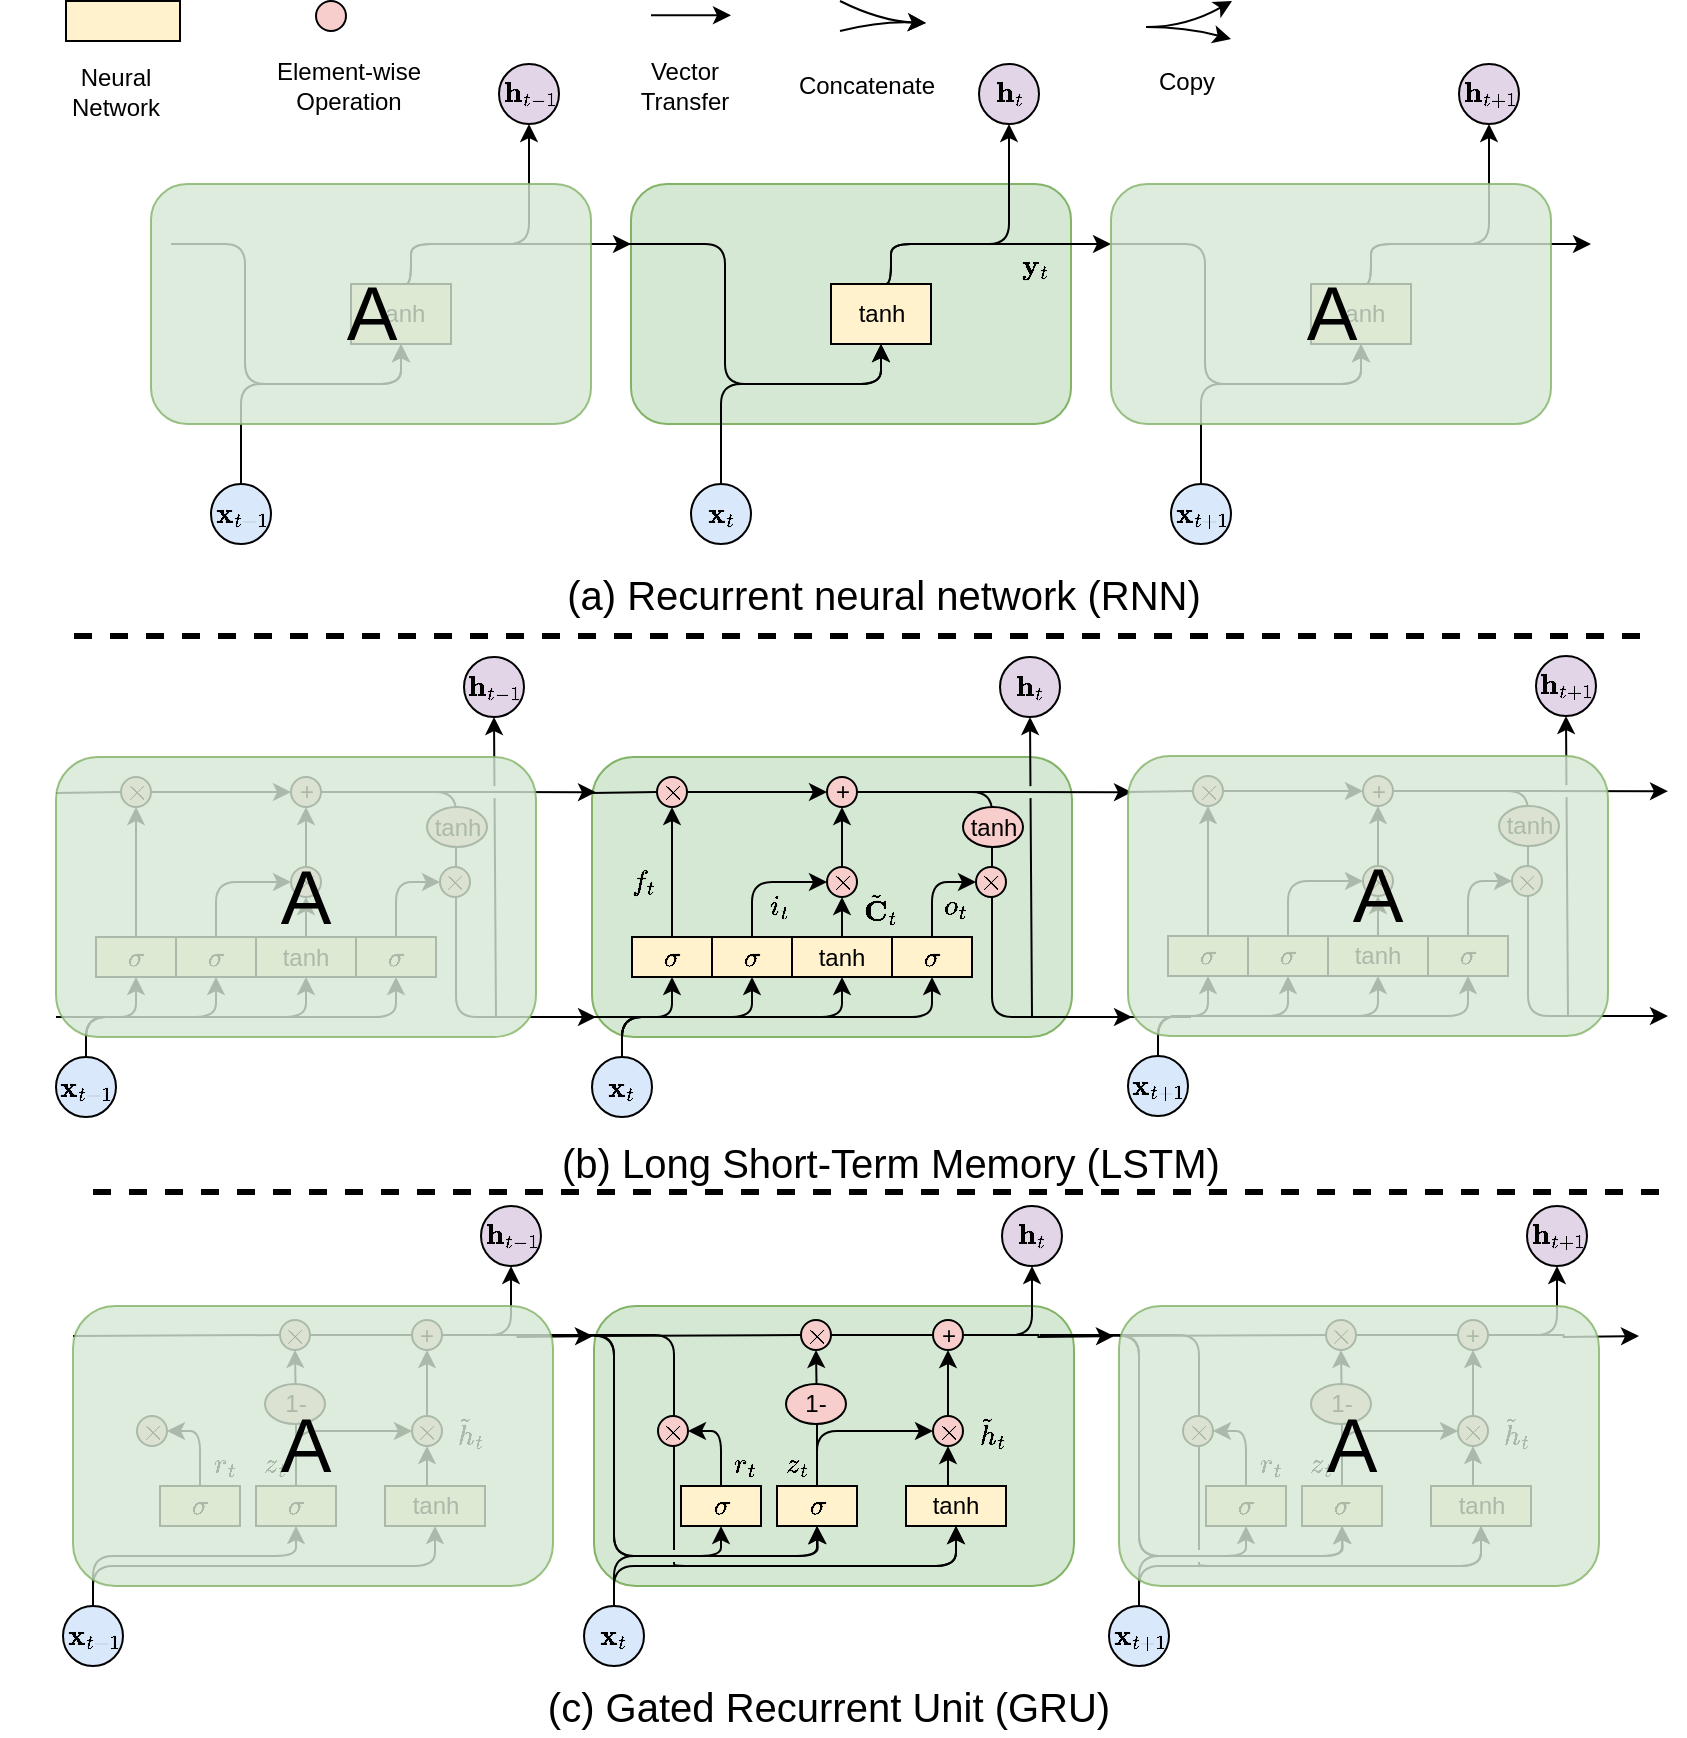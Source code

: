 <mxfile version="24.0.7" type="device">
  <diagram name="第 1 页" id="-REUzuvLQ6IXF6Wbi5rv">
    <mxGraphModel dx="718" dy="579" grid="1" gridSize="10" guides="1" tooltips="1" connect="1" arrows="1" fold="1" page="1" pageScale="1" pageWidth="827" pageHeight="1169" math="1" shadow="0">
      <root>
        <mxCell id="0" />
        <mxCell id="1" parent="0" />
        <mxCell id="Ot7DUw57lTTHEDyEzbHP-154" value="" style="endArrow=none;html=1;rounded=0;entryX=0;entryY=0.5;entryDx=0;entryDy=0;endFill=0;" parent="1" edge="1">
          <mxGeometry width="50" height="50" relative="1" as="geometry">
            <mxPoint x="11" y="520.5" as="sourcePoint" />
            <mxPoint x="44" y="520.5" as="targetPoint" />
          </mxGeometry>
        </mxCell>
        <mxCell id="Ot7DUw57lTTHEDyEzbHP-153" value="" style="endArrow=none;html=1;rounded=0;entryX=0;entryY=0.5;entryDx=0;entryDy=0;endFill=0;" parent="1" edge="1">
          <mxGeometry width="50" height="50" relative="1" as="geometry">
            <mxPoint x="545.5" y="520.5" as="sourcePoint" />
            <mxPoint x="578.5" y="520.5" as="targetPoint" />
          </mxGeometry>
        </mxCell>
        <mxCell id="Ot7DUw57lTTHEDyEzbHP-31" style="edgeStyle=orthogonalEdgeStyle;rounded=1;orthogonalLoop=1;jettySize=auto;html=1;entryX=0.5;entryY=1;entryDx=0;entryDy=0;curved=0;exitX=0;exitY=0.25;exitDx=0;exitDy=0;" parent="1" source="Ot7DUw57lTTHEDyEzbHP-32" edge="1">
          <mxGeometry relative="1" as="geometry">
            <mxPoint x="548.5" y="134" as="sourcePoint" />
            <mxPoint x="663.5" y="184" as="targetPoint" />
            <Array as="points">
              <mxPoint x="585.5" y="134" />
              <mxPoint x="585.5" y="204" />
              <mxPoint x="663.5" y="204" />
            </Array>
          </mxGeometry>
        </mxCell>
        <mxCell id="Ot7DUw57lTTHEDyEzbHP-1" value="" style="rounded=1;whiteSpace=wrap;html=1;fillColor=#d5e8d4;strokeColor=#82b366;" parent="1" vertex="1">
          <mxGeometry x="298.5" y="104" width="220" height="120" as="geometry" />
        </mxCell>
        <mxCell id="Ot7DUw57lTTHEDyEzbHP-8" style="edgeStyle=orthogonalEdgeStyle;rounded=1;orthogonalLoop=1;jettySize=auto;html=1;exitX=0.5;exitY=0;exitDx=0;exitDy=0;curved=0;" parent="1" source="Ot7DUw57lTTHEDyEzbHP-2" edge="1">
          <mxGeometry relative="1" as="geometry">
            <mxPoint x="538.5" y="134" as="targetPoint" />
            <Array as="points">
              <mxPoint x="428.5" y="154" />
              <mxPoint x="428.5" y="134" />
            </Array>
          </mxGeometry>
        </mxCell>
        <mxCell id="Ot7DUw57lTTHEDyEzbHP-9" style="edgeStyle=orthogonalEdgeStyle;rounded=1;orthogonalLoop=1;jettySize=auto;html=1;exitX=0.5;exitY=0;exitDx=0;exitDy=0;entryX=0.5;entryY=1;entryDx=0;entryDy=0;curved=0;" parent="1" source="Ot7DUw57lTTHEDyEzbHP-2" target="Ot7DUw57lTTHEDyEzbHP-6" edge="1">
          <mxGeometry relative="1" as="geometry">
            <Array as="points">
              <mxPoint x="428.5" y="154" />
              <mxPoint x="428.5" y="134" />
              <mxPoint x="487.5" y="134" />
            </Array>
          </mxGeometry>
        </mxCell>
        <mxCell id="Ot7DUw57lTTHEDyEzbHP-2" value="tanh" style="rounded=0;whiteSpace=wrap;html=1;fillColor=#fff2cc;strokeColor=#000000;" parent="1" vertex="1">
          <mxGeometry x="398.5" y="154" width="50" height="30" as="geometry" />
        </mxCell>
        <mxCell id="Ot7DUw57lTTHEDyEzbHP-7" style="edgeStyle=orthogonalEdgeStyle;rounded=1;orthogonalLoop=1;jettySize=auto;html=1;exitX=0.5;exitY=0;exitDx=0;exitDy=0;entryX=0.5;entryY=1;entryDx=0;entryDy=0;strokeColor=default;curved=0;" parent="1" source="Ot7DUw57lTTHEDyEzbHP-3" target="Ot7DUw57lTTHEDyEzbHP-2" edge="1">
          <mxGeometry relative="1" as="geometry">
            <Array as="points">
              <mxPoint x="343.5" y="204" />
              <mxPoint x="423.5" y="204" />
            </Array>
          </mxGeometry>
        </mxCell>
        <mxCell id="Ot7DUw57lTTHEDyEzbHP-3" value="$$\mathbf{x}_t$$" style="ellipse;whiteSpace=wrap;html=1;aspect=fixed;fillColor=#dae8fc;strokeColor=#000000;" parent="1" vertex="1">
          <mxGeometry x="328.5" y="254" width="30" height="30" as="geometry" />
        </mxCell>
        <mxCell id="Ot7DUw57lTTHEDyEzbHP-6" value="$$\mathbf{h}_{t}$$" style="ellipse;whiteSpace=wrap;html=1;aspect=fixed;fillColor=#e1d5e7;strokeColor=#000000;" parent="1" vertex="1">
          <mxGeometry x="472.5" y="44" width="30" height="30" as="geometry" />
        </mxCell>
        <mxCell id="Ot7DUw57lTTHEDyEzbHP-13" style="edgeStyle=orthogonalEdgeStyle;rounded=1;orthogonalLoop=1;jettySize=auto;html=1;exitX=1;exitY=0.25;exitDx=0;exitDy=0;entryX=0.5;entryY=1;entryDx=0;entryDy=0;curved=0;" parent="1" target="Ot7DUw57lTTHEDyEzbHP-2" edge="1">
          <mxGeometry relative="1" as="geometry">
            <mxPoint x="268.5" y="134" as="sourcePoint" />
            <Array as="points">
              <mxPoint x="345.5" y="134" />
              <mxPoint x="345.5" y="204" />
              <mxPoint x="423.5" y="204" />
            </Array>
          </mxGeometry>
        </mxCell>
        <mxCell id="Ot7DUw57lTTHEDyEzbHP-17" style="edgeStyle=orthogonalEdgeStyle;rounded=1;orthogonalLoop=1;jettySize=auto;html=1;exitX=0.5;exitY=0;exitDx=0;exitDy=0;curved=0;" parent="1" source="Ot7DUw57lTTHEDyEzbHP-19" edge="1">
          <mxGeometry relative="1" as="geometry">
            <mxPoint x="298.5" y="134" as="targetPoint" />
            <Array as="points">
              <mxPoint x="188.5" y="154" />
              <mxPoint x="188.5" y="134" />
            </Array>
          </mxGeometry>
        </mxCell>
        <mxCell id="Ot7DUw57lTTHEDyEzbHP-18" style="edgeStyle=orthogonalEdgeStyle;rounded=1;orthogonalLoop=1;jettySize=auto;html=1;exitX=0.5;exitY=0;exitDx=0;exitDy=0;entryX=0.5;entryY=1;entryDx=0;entryDy=0;curved=0;" parent="1" source="Ot7DUw57lTTHEDyEzbHP-19" target="Ot7DUw57lTTHEDyEzbHP-22" edge="1">
          <mxGeometry relative="1" as="geometry">
            <Array as="points">
              <mxPoint x="188.5" y="154" />
              <mxPoint x="188.5" y="134" />
              <mxPoint x="247.5" y="134" />
            </Array>
          </mxGeometry>
        </mxCell>
        <mxCell id="Ot7DUw57lTTHEDyEzbHP-19" value="tanh" style="rounded=0;whiteSpace=wrap;html=1;fillColor=#fff2cc;strokeColor=#000000;" parent="1" vertex="1">
          <mxGeometry x="158.5" y="154" width="50" height="30" as="geometry" />
        </mxCell>
        <mxCell id="Ot7DUw57lTTHEDyEzbHP-20" style="edgeStyle=orthogonalEdgeStyle;rounded=1;orthogonalLoop=1;jettySize=auto;html=1;exitX=0.5;exitY=0;exitDx=0;exitDy=0;entryX=0.5;entryY=1;entryDx=0;entryDy=0;strokeColor=default;curved=0;" parent="1" source="Ot7DUw57lTTHEDyEzbHP-21" target="Ot7DUw57lTTHEDyEzbHP-19" edge="1">
          <mxGeometry relative="1" as="geometry">
            <Array as="points">
              <mxPoint x="103.5" y="204" />
              <mxPoint x="183.5" y="204" />
            </Array>
          </mxGeometry>
        </mxCell>
        <mxCell id="Ot7DUw57lTTHEDyEzbHP-21" value="$$\mathbf{x}_{t-1}$$" style="ellipse;whiteSpace=wrap;html=1;aspect=fixed;fillColor=#dae8fc;strokeColor=#000000;" parent="1" vertex="1">
          <mxGeometry x="88.5" y="254" width="30" height="30" as="geometry" />
        </mxCell>
        <mxCell id="Ot7DUw57lTTHEDyEzbHP-22" value="$$\mathbf{h}_{t-1}$$" style="ellipse;whiteSpace=wrap;html=1;aspect=fixed;fillColor=#e1d5e7;strokeColor=#000000;" parent="1" vertex="1">
          <mxGeometry x="232.5" y="44" width="30" height="30" as="geometry" />
        </mxCell>
        <mxCell id="Ot7DUw57lTTHEDyEzbHP-23" style="edgeStyle=orthogonalEdgeStyle;rounded=1;orthogonalLoop=1;jettySize=auto;html=1;entryX=0.5;entryY=1;entryDx=0;entryDy=0;curved=0;" parent="1" edge="1">
          <mxGeometry relative="1" as="geometry">
            <mxPoint x="68.5" y="134" as="sourcePoint" />
            <mxPoint x="183.5" y="184" as="targetPoint" />
            <Array as="points">
              <mxPoint x="105.5" y="134" />
              <mxPoint x="105.5" y="204" />
              <mxPoint x="183.5" y="204" />
            </Array>
          </mxGeometry>
        </mxCell>
        <mxCell id="Ot7DUw57lTTHEDyEzbHP-16" value="" style="rounded=1;whiteSpace=wrap;html=1;fillColor=#d5e8d4;strokeColor=#82b366;opacity=80;" parent="1" vertex="1">
          <mxGeometry x="58.5" y="104" width="220" height="120" as="geometry" />
        </mxCell>
        <mxCell id="Ot7DUw57lTTHEDyEzbHP-24" value="&lt;font style=&quot;font-size: 38px;&quot;&gt;A&lt;/font&gt;" style="text;html=1;align=center;verticalAlign=middle;whiteSpace=wrap;rounded=0;" parent="1" vertex="1">
          <mxGeometry x="138.5" y="154" width="60" height="30" as="geometry" />
        </mxCell>
        <mxCell id="Ot7DUw57lTTHEDyEzbHP-25" style="edgeStyle=orthogonalEdgeStyle;rounded=1;orthogonalLoop=1;jettySize=auto;html=1;exitX=0.5;exitY=0;exitDx=0;exitDy=0;curved=0;" parent="1" source="Ot7DUw57lTTHEDyEzbHP-27" edge="1">
          <mxGeometry relative="1" as="geometry">
            <mxPoint x="778.5" y="134" as="targetPoint" />
            <Array as="points">
              <mxPoint x="668.5" y="154" />
              <mxPoint x="668.5" y="134" />
            </Array>
          </mxGeometry>
        </mxCell>
        <mxCell id="Ot7DUw57lTTHEDyEzbHP-26" style="edgeStyle=orthogonalEdgeStyle;rounded=1;orthogonalLoop=1;jettySize=auto;html=1;exitX=0.5;exitY=0;exitDx=0;exitDy=0;entryX=0.5;entryY=1;entryDx=0;entryDy=0;curved=0;" parent="1" source="Ot7DUw57lTTHEDyEzbHP-27" target="Ot7DUw57lTTHEDyEzbHP-30" edge="1">
          <mxGeometry relative="1" as="geometry">
            <Array as="points">
              <mxPoint x="668.5" y="154" />
              <mxPoint x="668.5" y="134" />
              <mxPoint x="727.5" y="134" />
            </Array>
          </mxGeometry>
        </mxCell>
        <mxCell id="Ot7DUw57lTTHEDyEzbHP-27" value="tanh" style="rounded=0;whiteSpace=wrap;html=1;fillColor=#fff2cc;strokeColor=#000000;" parent="1" vertex="1">
          <mxGeometry x="638.5" y="154" width="50" height="30" as="geometry" />
        </mxCell>
        <mxCell id="Ot7DUw57lTTHEDyEzbHP-28" style="edgeStyle=orthogonalEdgeStyle;rounded=1;orthogonalLoop=1;jettySize=auto;html=1;exitX=0.5;exitY=0;exitDx=0;exitDy=0;entryX=0.5;entryY=1;entryDx=0;entryDy=0;strokeColor=default;curved=0;" parent="1" source="Ot7DUw57lTTHEDyEzbHP-29" target="Ot7DUw57lTTHEDyEzbHP-27" edge="1">
          <mxGeometry relative="1" as="geometry">
            <Array as="points">
              <mxPoint x="583.5" y="204" />
              <mxPoint x="663.5" y="204" />
            </Array>
          </mxGeometry>
        </mxCell>
        <mxCell id="Ot7DUw57lTTHEDyEzbHP-29" value="$$\mathbf{x}_{t+1}$$" style="ellipse;whiteSpace=wrap;html=1;aspect=fixed;fillColor=#dae8fc;strokeColor=#000000;" parent="1" vertex="1">
          <mxGeometry x="568.5" y="254" width="30" height="30" as="geometry" />
        </mxCell>
        <mxCell id="Ot7DUw57lTTHEDyEzbHP-30" value="$$\mathbf{h}_{t+1}$$" style="ellipse;whiteSpace=wrap;html=1;aspect=fixed;fillColor=#e1d5e7;strokeColor=#000000;" parent="1" vertex="1">
          <mxGeometry x="712.5" y="44" width="30" height="30" as="geometry" />
        </mxCell>
        <mxCell id="Ot7DUw57lTTHEDyEzbHP-32" value="" style="rounded=1;whiteSpace=wrap;html=1;fillColor=#d5e8d4;strokeColor=#82b366;opacity=80;" parent="1" vertex="1">
          <mxGeometry x="538.5" y="104" width="220" height="120" as="geometry" />
        </mxCell>
        <mxCell id="Ot7DUw57lTTHEDyEzbHP-33" value="&lt;font style=&quot;font-size: 38px;&quot;&gt;A&lt;/font&gt;" style="text;html=1;align=center;verticalAlign=middle;whiteSpace=wrap;rounded=0;" parent="1" vertex="1">
          <mxGeometry x="618.5" y="154" width="60" height="30" as="geometry" />
        </mxCell>
        <mxCell id="Ot7DUw57lTTHEDyEzbHP-34" value="&lt;div style=&quot;text-align: center; font-size: 20px;&quot;&gt;&lt;span style=&quot;text-align: start;&quot;&gt;(a)&amp;nbsp;&lt;/span&gt;&lt;span style=&quot;text-align: start;&quot;&gt;Recurrent neural network (RNN)&lt;/span&gt;&lt;/div&gt;" style="text;html=1;align=center;verticalAlign=middle;whiteSpace=wrap;rounded=0;" parent="1" vertex="1">
          <mxGeometry x="259.5" y="294" width="330" height="30" as="geometry" />
        </mxCell>
        <mxCell id="Ot7DUw57lTTHEDyEzbHP-35" value="" style="rounded=1;whiteSpace=wrap;html=1;fillColor=#d5e8d4;strokeColor=#82b366;" parent="1" vertex="1">
          <mxGeometry x="279" y="390.5" width="240" height="140" as="geometry" />
        </mxCell>
        <mxCell id="Ot7DUw57lTTHEDyEzbHP-60" style="edgeStyle=orthogonalEdgeStyle;rounded=0;orthogonalLoop=1;jettySize=auto;html=1;exitX=0.5;exitY=0;exitDx=0;exitDy=0;entryX=0.5;entryY=1;entryDx=0;entryDy=0;" parent="1" source="Ot7DUw57lTTHEDyEzbHP-38" target="Ot7DUw57lTTHEDyEzbHP-42" edge="1">
          <mxGeometry relative="1" as="geometry" />
        </mxCell>
        <mxCell id="Ot7DUw57lTTHEDyEzbHP-38" value="tanh" style="rounded=0;whiteSpace=wrap;html=1;fillColor=#fff2cc;strokeColor=#000000;" parent="1" vertex="1">
          <mxGeometry x="379" y="480.5" width="50" height="20" as="geometry" />
        </mxCell>
        <mxCell id="Ot7DUw57lTTHEDyEzbHP-39" style="edgeStyle=orthogonalEdgeStyle;rounded=1;orthogonalLoop=1;jettySize=auto;html=1;exitX=0.5;exitY=0;exitDx=0;exitDy=0;entryX=0.5;entryY=1;entryDx=0;entryDy=0;strokeColor=default;curved=0;" parent="1" source="Ot7DUw57lTTHEDyEzbHP-40" target="Ot7DUw57lTTHEDyEzbHP-38" edge="1">
          <mxGeometry relative="1" as="geometry">
            <Array as="points">
              <mxPoint x="294" y="520.5" />
              <mxPoint x="404" y="520.5" />
            </Array>
          </mxGeometry>
        </mxCell>
        <mxCell id="Ot7DUw57lTTHEDyEzbHP-46" style="edgeStyle=orthogonalEdgeStyle;rounded=1;orthogonalLoop=1;jettySize=auto;html=1;exitX=0.5;exitY=0;exitDx=0;exitDy=0;entryX=0.5;entryY=1;entryDx=0;entryDy=0;curved=0;" parent="1" source="Ot7DUw57lTTHEDyEzbHP-40" target="Ot7DUw57lTTHEDyEzbHP-44" edge="1">
          <mxGeometry relative="1" as="geometry">
            <Array as="points">
              <mxPoint x="294" y="520.5" />
              <mxPoint x="319" y="520.5" />
            </Array>
          </mxGeometry>
        </mxCell>
        <mxCell id="Ot7DUw57lTTHEDyEzbHP-47" style="edgeStyle=orthogonalEdgeStyle;rounded=1;orthogonalLoop=1;jettySize=auto;html=1;exitX=0.5;exitY=0;exitDx=0;exitDy=0;entryX=0.5;entryY=1;entryDx=0;entryDy=0;curved=0;" parent="1" source="Ot7DUw57lTTHEDyEzbHP-40" target="Ot7DUw57lTTHEDyEzbHP-45" edge="1">
          <mxGeometry relative="1" as="geometry">
            <Array as="points">
              <mxPoint x="294" y="520.5" />
              <mxPoint x="359" y="520.5" />
            </Array>
          </mxGeometry>
        </mxCell>
        <mxCell id="Ot7DUw57lTTHEDyEzbHP-63" style="edgeStyle=orthogonalEdgeStyle;rounded=1;orthogonalLoop=1;jettySize=auto;html=1;exitX=0.5;exitY=0;exitDx=0;exitDy=0;entryX=0.5;entryY=1;entryDx=0;entryDy=0;curved=0;" parent="1" source="Ot7DUw57lTTHEDyEzbHP-40" target="Ot7DUw57lTTHEDyEzbHP-48" edge="1">
          <mxGeometry relative="1" as="geometry" />
        </mxCell>
        <mxCell id="Ot7DUw57lTTHEDyEzbHP-40" value="$$\mathbf{x}_t$$" style="ellipse;whiteSpace=wrap;html=1;aspect=fixed;fillColor=#dae8fc;strokeColor=#000000;" parent="1" vertex="1">
          <mxGeometry x="279" y="540.5" width="30" height="30" as="geometry" />
        </mxCell>
        <mxCell id="Ot7DUw57lTTHEDyEzbHP-41" value="$$\mathbf{h}_{t}$$" style="ellipse;whiteSpace=wrap;html=1;aspect=fixed;fillColor=#e1d5e7;strokeColor=#000000;" parent="1" vertex="1">
          <mxGeometry x="483" y="340.5" width="30" height="30" as="geometry" />
        </mxCell>
        <mxCell id="Ot7DUw57lTTHEDyEzbHP-62" style="edgeStyle=orthogonalEdgeStyle;rounded=0;orthogonalLoop=1;jettySize=auto;html=1;exitX=0.5;exitY=0;exitDx=0;exitDy=0;entryX=0.5;entryY=1;entryDx=0;entryDy=0;" parent="1" source="Ot7DUw57lTTHEDyEzbHP-42" target="Ot7DUw57lTTHEDyEzbHP-51" edge="1">
          <mxGeometry relative="1" as="geometry" />
        </mxCell>
        <mxCell id="Ot7DUw57lTTHEDyEzbHP-42" value="$$\times$$" style="ellipse;whiteSpace=wrap;html=1;aspect=fixed;fillColor=#f8cecc;strokeColor=#000000;" parent="1" vertex="1">
          <mxGeometry x="396.5" y="445.5" width="15" height="15" as="geometry" />
        </mxCell>
        <mxCell id="Ot7DUw57lTTHEDyEzbHP-57" style="edgeStyle=orthogonalEdgeStyle;rounded=0;orthogonalLoop=1;jettySize=auto;html=1;exitX=0.5;exitY=0;exitDx=0;exitDy=0;" parent="1" source="Ot7DUw57lTTHEDyEzbHP-44" target="Ot7DUw57lTTHEDyEzbHP-50" edge="1">
          <mxGeometry relative="1" as="geometry" />
        </mxCell>
        <mxCell id="Ot7DUw57lTTHEDyEzbHP-44" value="$$\sigma$$" style="rounded=0;whiteSpace=wrap;html=1;fillColor=#fff2cc;strokeColor=#000000;" parent="1" vertex="1">
          <mxGeometry x="299" y="480.5" width="40" height="20" as="geometry" />
        </mxCell>
        <mxCell id="Ot7DUw57lTTHEDyEzbHP-61" style="edgeStyle=orthogonalEdgeStyle;rounded=1;orthogonalLoop=1;jettySize=auto;html=1;exitX=0.5;exitY=0;exitDx=0;exitDy=0;entryX=0;entryY=0.5;entryDx=0;entryDy=0;curved=0;" parent="1" source="Ot7DUw57lTTHEDyEzbHP-45" target="Ot7DUw57lTTHEDyEzbHP-42" edge="1">
          <mxGeometry relative="1" as="geometry" />
        </mxCell>
        <mxCell id="Ot7DUw57lTTHEDyEzbHP-45" value="$$\sigma$$" style="rounded=0;whiteSpace=wrap;html=1;fillColor=#fff2cc;strokeColor=#000000;" parent="1" vertex="1">
          <mxGeometry x="339" y="480.5" width="40" height="20" as="geometry" />
        </mxCell>
        <mxCell id="Ot7DUw57lTTHEDyEzbHP-64" style="edgeStyle=orthogonalEdgeStyle;rounded=1;orthogonalLoop=1;jettySize=auto;html=1;exitX=0.5;exitY=0;exitDx=0;exitDy=0;entryX=0;entryY=0.5;entryDx=0;entryDy=0;curved=0;" parent="1" source="Ot7DUw57lTTHEDyEzbHP-48" target="Ot7DUw57lTTHEDyEzbHP-43" edge="1">
          <mxGeometry relative="1" as="geometry">
            <Array as="points">
              <mxPoint x="449" y="453.5" />
            </Array>
          </mxGeometry>
        </mxCell>
        <mxCell id="Ot7DUw57lTTHEDyEzbHP-48" value="$$\sigma$$" style="rounded=0;whiteSpace=wrap;html=1;fillColor=#fff2cc;strokeColor=#000000;" parent="1" vertex="1">
          <mxGeometry x="429" y="480.5" width="40" height="20" as="geometry" />
        </mxCell>
        <mxCell id="Ot7DUw57lTTHEDyEzbHP-58" style="edgeStyle=orthogonalEdgeStyle;rounded=0;orthogonalLoop=1;jettySize=auto;html=1;exitX=1;exitY=0.5;exitDx=0;exitDy=0;entryX=0;entryY=0.5;entryDx=0;entryDy=0;" parent="1" source="Ot7DUw57lTTHEDyEzbHP-50" target="Ot7DUw57lTTHEDyEzbHP-51" edge="1">
          <mxGeometry relative="1" as="geometry" />
        </mxCell>
        <mxCell id="Ot7DUw57lTTHEDyEzbHP-50" value="$$\times$$" style="ellipse;whiteSpace=wrap;html=1;aspect=fixed;fillColor=#f8cecc;strokeColor=#000000;" parent="1" vertex="1">
          <mxGeometry x="311.5" y="400.5" width="15" height="15" as="geometry" />
        </mxCell>
        <mxCell id="Ot7DUw57lTTHEDyEzbHP-67" style="edgeStyle=orthogonalEdgeStyle;rounded=0;orthogonalLoop=1;jettySize=auto;html=1;exitX=1;exitY=0.5;exitDx=0;exitDy=0;" parent="1" source="Ot7DUw57lTTHEDyEzbHP-51" edge="1">
          <mxGeometry relative="1" as="geometry">
            <mxPoint x="549" y="408.1" as="targetPoint" />
          </mxGeometry>
        </mxCell>
        <mxCell id="Ot7DUw57lTTHEDyEzbHP-51" value="+" style="ellipse;whiteSpace=wrap;html=1;aspect=fixed;fillColor=#f8cecc;strokeColor=#000000;" parent="1" vertex="1">
          <mxGeometry x="396.5" y="400.5" width="15" height="15" as="geometry" />
        </mxCell>
        <mxCell id="Ot7DUw57lTTHEDyEzbHP-68" style="edgeStyle=orthogonalEdgeStyle;rounded=1;orthogonalLoop=1;jettySize=auto;html=1;exitX=1;exitY=0.5;exitDx=0;exitDy=0;curved=0;" parent="1" source="Ot7DUw57lTTHEDyEzbHP-51" edge="1">
          <mxGeometry relative="1" as="geometry">
            <mxPoint x="549" y="520.5" as="targetPoint" />
            <Array as="points">
              <mxPoint x="479" y="408.5" />
              <mxPoint x="479" y="520.5" />
            </Array>
          </mxGeometry>
        </mxCell>
        <mxCell id="Ot7DUw57lTTHEDyEzbHP-43" value="$$\times$$" style="ellipse;whiteSpace=wrap;html=1;aspect=fixed;fillColor=#f8cecc;strokeColor=#000000;" parent="1" vertex="1">
          <mxGeometry x="471" y="445.5" width="15" height="15" as="geometry" />
        </mxCell>
        <mxCell id="Ot7DUw57lTTHEDyEzbHP-65" value="tanh" style="ellipse;whiteSpace=wrap;html=1;fillColor=#f8cecc;strokeColor=#000000;" parent="1" vertex="1">
          <mxGeometry x="464.5" y="415.5" width="30" height="20" as="geometry" />
        </mxCell>
        <mxCell id="Ot7DUw57lTTHEDyEzbHP-70" value="" style="endArrow=classic;html=1;rounded=0;entryX=0.5;entryY=1;entryDx=0;entryDy=0;jumpStyle=gap;" parent="1" target="Ot7DUw57lTTHEDyEzbHP-41" edge="1">
          <mxGeometry width="50" height="50" relative="1" as="geometry">
            <mxPoint x="499" y="520.5" as="sourcePoint" />
            <mxPoint x="459" y="420.5" as="targetPoint" />
          </mxGeometry>
        </mxCell>
        <mxCell id="Ot7DUw57lTTHEDyEzbHP-71" value="" style="endArrow=none;html=1;rounded=0;entryX=0;entryY=0.5;entryDx=0;entryDy=0;endFill=0;" parent="1" target="Ot7DUw57lTTHEDyEzbHP-50" edge="1">
          <mxGeometry width="50" height="50" relative="1" as="geometry">
            <mxPoint x="279" y="408.5" as="sourcePoint" />
            <mxPoint x="279" y="390.5" as="targetPoint" />
          </mxGeometry>
        </mxCell>
        <mxCell id="Ot7DUw57lTTHEDyEzbHP-99" style="edgeStyle=orthogonalEdgeStyle;rounded=0;orthogonalLoop=1;jettySize=auto;html=1;exitX=0.5;exitY=0;exitDx=0;exitDy=0;entryX=0.5;entryY=1;entryDx=0;entryDy=0;" parent="1" source="Ot7DUw57lTTHEDyEzbHP-100" target="Ot7DUw57lTTHEDyEzbHP-108" edge="1">
          <mxGeometry relative="1" as="geometry" />
        </mxCell>
        <mxCell id="Ot7DUw57lTTHEDyEzbHP-100" value="tanh" style="rounded=0;whiteSpace=wrap;html=1;fillColor=#fff2cc;strokeColor=#000000;" parent="1" vertex="1">
          <mxGeometry x="111" y="480.5" width="50" height="20" as="geometry" />
        </mxCell>
        <mxCell id="Ot7DUw57lTTHEDyEzbHP-101" style="edgeStyle=orthogonalEdgeStyle;rounded=1;orthogonalLoop=1;jettySize=auto;html=1;exitX=0.5;exitY=0;exitDx=0;exitDy=0;entryX=0.5;entryY=1;entryDx=0;entryDy=0;strokeColor=default;curved=0;" parent="1" source="Ot7DUw57lTTHEDyEzbHP-105" target="Ot7DUw57lTTHEDyEzbHP-100" edge="1">
          <mxGeometry relative="1" as="geometry">
            <Array as="points">
              <mxPoint x="26" y="520.5" />
              <mxPoint x="136" y="520.5" />
            </Array>
          </mxGeometry>
        </mxCell>
        <mxCell id="Ot7DUw57lTTHEDyEzbHP-102" style="edgeStyle=orthogonalEdgeStyle;rounded=1;orthogonalLoop=1;jettySize=auto;html=1;exitX=0.5;exitY=0;exitDx=0;exitDy=0;entryX=0.5;entryY=1;entryDx=0;entryDy=0;curved=0;" parent="1" source="Ot7DUw57lTTHEDyEzbHP-105" target="Ot7DUw57lTTHEDyEzbHP-110" edge="1">
          <mxGeometry relative="1" as="geometry">
            <Array as="points">
              <mxPoint x="26" y="520.5" />
              <mxPoint x="51" y="520.5" />
            </Array>
          </mxGeometry>
        </mxCell>
        <mxCell id="Ot7DUw57lTTHEDyEzbHP-103" style="edgeStyle=orthogonalEdgeStyle;rounded=1;orthogonalLoop=1;jettySize=auto;html=1;exitX=0.5;exitY=0;exitDx=0;exitDy=0;entryX=0.5;entryY=1;entryDx=0;entryDy=0;curved=0;" parent="1" source="Ot7DUw57lTTHEDyEzbHP-105" target="Ot7DUw57lTTHEDyEzbHP-112" edge="1">
          <mxGeometry relative="1" as="geometry">
            <Array as="points">
              <mxPoint x="26" y="520.5" />
              <mxPoint x="91" y="520.5" />
            </Array>
          </mxGeometry>
        </mxCell>
        <mxCell id="Ot7DUw57lTTHEDyEzbHP-104" style="edgeStyle=orthogonalEdgeStyle;rounded=1;orthogonalLoop=1;jettySize=auto;html=1;exitX=0.5;exitY=0;exitDx=0;exitDy=0;entryX=0.5;entryY=1;entryDx=0;entryDy=0;curved=0;" parent="1" source="Ot7DUw57lTTHEDyEzbHP-105" target="Ot7DUw57lTTHEDyEzbHP-114" edge="1">
          <mxGeometry relative="1" as="geometry" />
        </mxCell>
        <mxCell id="Ot7DUw57lTTHEDyEzbHP-105" value="$$\mathbf{x}_{t-1}$$" style="ellipse;whiteSpace=wrap;html=1;aspect=fixed;fillColor=#dae8fc;strokeColor=#000000;" parent="1" vertex="1">
          <mxGeometry x="11" y="540.5" width="30" height="30" as="geometry" />
        </mxCell>
        <mxCell id="Ot7DUw57lTTHEDyEzbHP-106" value="$$\mathbf{h}_{t-1}$$" style="ellipse;whiteSpace=wrap;html=1;aspect=fixed;fillColor=#e1d5e7;strokeColor=#000000;" parent="1" vertex="1">
          <mxGeometry x="215" y="340.5" width="30" height="30" as="geometry" />
        </mxCell>
        <mxCell id="Ot7DUw57lTTHEDyEzbHP-107" style="edgeStyle=orthogonalEdgeStyle;rounded=0;orthogonalLoop=1;jettySize=auto;html=1;exitX=0.5;exitY=0;exitDx=0;exitDy=0;entryX=0.5;entryY=1;entryDx=0;entryDy=0;" parent="1" source="Ot7DUw57lTTHEDyEzbHP-108" target="Ot7DUw57lTTHEDyEzbHP-118" edge="1">
          <mxGeometry relative="1" as="geometry" />
        </mxCell>
        <mxCell id="Ot7DUw57lTTHEDyEzbHP-108" value="$$\times$$" style="ellipse;whiteSpace=wrap;html=1;aspect=fixed;fillColor=#f8cecc;strokeColor=#000000;" parent="1" vertex="1">
          <mxGeometry x="128.5" y="445.5" width="15" height="15" as="geometry" />
        </mxCell>
        <mxCell id="Ot7DUw57lTTHEDyEzbHP-109" style="edgeStyle=orthogonalEdgeStyle;rounded=0;orthogonalLoop=1;jettySize=auto;html=1;exitX=0.5;exitY=0;exitDx=0;exitDy=0;" parent="1" source="Ot7DUw57lTTHEDyEzbHP-110" target="Ot7DUw57lTTHEDyEzbHP-116" edge="1">
          <mxGeometry relative="1" as="geometry" />
        </mxCell>
        <mxCell id="Ot7DUw57lTTHEDyEzbHP-110" value="$$\sigma$$" style="rounded=0;whiteSpace=wrap;html=1;fillColor=#fff2cc;strokeColor=#000000;" parent="1" vertex="1">
          <mxGeometry x="31" y="480.5" width="40" height="20" as="geometry" />
        </mxCell>
        <mxCell id="Ot7DUw57lTTHEDyEzbHP-111" style="edgeStyle=orthogonalEdgeStyle;rounded=1;orthogonalLoop=1;jettySize=auto;html=1;exitX=0.5;exitY=0;exitDx=0;exitDy=0;entryX=0;entryY=0.5;entryDx=0;entryDy=0;curved=0;" parent="1" source="Ot7DUw57lTTHEDyEzbHP-112" target="Ot7DUw57lTTHEDyEzbHP-108" edge="1">
          <mxGeometry relative="1" as="geometry" />
        </mxCell>
        <mxCell id="Ot7DUw57lTTHEDyEzbHP-112" value="$$\sigma$$" style="rounded=0;whiteSpace=wrap;html=1;fillColor=#fff2cc;strokeColor=#000000;" parent="1" vertex="1">
          <mxGeometry x="71" y="480.5" width="40" height="20" as="geometry" />
        </mxCell>
        <mxCell id="Ot7DUw57lTTHEDyEzbHP-113" style="edgeStyle=orthogonalEdgeStyle;rounded=1;orthogonalLoop=1;jettySize=auto;html=1;exitX=0.5;exitY=0;exitDx=0;exitDy=0;entryX=0;entryY=0.5;entryDx=0;entryDy=0;curved=0;" parent="1" source="Ot7DUw57lTTHEDyEzbHP-114" target="Ot7DUw57lTTHEDyEzbHP-120" edge="1">
          <mxGeometry relative="1" as="geometry">
            <Array as="points">
              <mxPoint x="181" y="453.5" />
            </Array>
          </mxGeometry>
        </mxCell>
        <mxCell id="Ot7DUw57lTTHEDyEzbHP-114" value="$$\sigma$$" style="rounded=0;whiteSpace=wrap;html=1;fillColor=#fff2cc;strokeColor=#000000;" parent="1" vertex="1">
          <mxGeometry x="161" y="480.5" width="40" height="20" as="geometry" />
        </mxCell>
        <mxCell id="Ot7DUw57lTTHEDyEzbHP-115" style="edgeStyle=orthogonalEdgeStyle;rounded=0;orthogonalLoop=1;jettySize=auto;html=1;exitX=1;exitY=0.5;exitDx=0;exitDy=0;entryX=0;entryY=0.5;entryDx=0;entryDy=0;" parent="1" source="Ot7DUw57lTTHEDyEzbHP-116" target="Ot7DUw57lTTHEDyEzbHP-118" edge="1">
          <mxGeometry relative="1" as="geometry" />
        </mxCell>
        <mxCell id="Ot7DUw57lTTHEDyEzbHP-116" value="$$\times$$" style="ellipse;whiteSpace=wrap;html=1;aspect=fixed;fillColor=#f8cecc;strokeColor=#000000;" parent="1" vertex="1">
          <mxGeometry x="43.5" y="400.5" width="15" height="15" as="geometry" />
        </mxCell>
        <mxCell id="Ot7DUw57lTTHEDyEzbHP-117" style="edgeStyle=orthogonalEdgeStyle;rounded=0;orthogonalLoop=1;jettySize=auto;html=1;exitX=1;exitY=0.5;exitDx=0;exitDy=0;" parent="1" source="Ot7DUw57lTTHEDyEzbHP-118" edge="1">
          <mxGeometry relative="1" as="geometry">
            <mxPoint x="281" y="408.1" as="targetPoint" />
          </mxGeometry>
        </mxCell>
        <mxCell id="Ot7DUw57lTTHEDyEzbHP-118" value="+" style="ellipse;whiteSpace=wrap;html=1;aspect=fixed;fillColor=#f8cecc;strokeColor=#000000;" parent="1" vertex="1">
          <mxGeometry x="128.5" y="400.5" width="15" height="15" as="geometry" />
        </mxCell>
        <mxCell id="Ot7DUw57lTTHEDyEzbHP-119" style="edgeStyle=orthogonalEdgeStyle;rounded=1;orthogonalLoop=1;jettySize=auto;html=1;exitX=1;exitY=0.5;exitDx=0;exitDy=0;curved=0;" parent="1" source="Ot7DUw57lTTHEDyEzbHP-118" edge="1">
          <mxGeometry relative="1" as="geometry">
            <mxPoint x="281" y="520.5" as="targetPoint" />
            <Array as="points">
              <mxPoint x="211" y="408.5" />
              <mxPoint x="211" y="520.5" />
            </Array>
          </mxGeometry>
        </mxCell>
        <mxCell id="Ot7DUw57lTTHEDyEzbHP-120" value="$$\times$$" style="ellipse;whiteSpace=wrap;html=1;aspect=fixed;fillColor=#f8cecc;strokeColor=#000000;" parent="1" vertex="1">
          <mxGeometry x="203" y="445.5" width="15" height="15" as="geometry" />
        </mxCell>
        <mxCell id="Ot7DUw57lTTHEDyEzbHP-121" value="tanh" style="ellipse;whiteSpace=wrap;html=1;fillColor=#f8cecc;strokeColor=#000000;" parent="1" vertex="1">
          <mxGeometry x="196.5" y="415.5" width="30" height="20" as="geometry" />
        </mxCell>
        <mxCell id="Ot7DUw57lTTHEDyEzbHP-122" value="" style="endArrow=classic;html=1;rounded=0;entryX=0.5;entryY=1;entryDx=0;entryDy=0;jumpStyle=gap;" parent="1" target="Ot7DUw57lTTHEDyEzbHP-106" edge="1">
          <mxGeometry width="50" height="50" relative="1" as="geometry">
            <mxPoint x="231" y="520.5" as="sourcePoint" />
            <mxPoint x="191" y="420.5" as="targetPoint" />
          </mxGeometry>
        </mxCell>
        <mxCell id="Ot7DUw57lTTHEDyEzbHP-123" value="" style="endArrow=none;html=1;rounded=0;entryX=0;entryY=0.5;entryDx=0;entryDy=0;endFill=0;" parent="1" target="Ot7DUw57lTTHEDyEzbHP-116" edge="1">
          <mxGeometry width="50" height="50" relative="1" as="geometry">
            <mxPoint x="11" y="408.5" as="sourcePoint" />
            <mxPoint x="11" y="390.5" as="targetPoint" />
          </mxGeometry>
        </mxCell>
        <mxCell id="Ot7DUw57lTTHEDyEzbHP-124" value="" style="endArrow=none;html=1;rounded=0;entryX=0;entryY=0.5;entryDx=0;entryDy=0;endFill=0;" parent="1" edge="1">
          <mxGeometry width="50" height="50" relative="1" as="geometry">
            <mxPoint x="276" y="520.5" as="sourcePoint" />
            <mxPoint x="309" y="520.5" as="targetPoint" />
          </mxGeometry>
        </mxCell>
        <mxCell id="Ot7DUw57lTTHEDyEzbHP-98" value="" style="rounded=1;whiteSpace=wrap;html=1;fillColor=#d5e8d4;strokeColor=#82b366;opacity=80;" parent="1" vertex="1">
          <mxGeometry x="11" y="390.5" width="240" height="140" as="geometry" />
        </mxCell>
        <mxCell id="Ot7DUw57lTTHEDyEzbHP-125" value="&lt;font style=&quot;font-size: 38px;&quot;&gt;A&lt;/font&gt;" style="text;html=1;align=center;verticalAlign=middle;whiteSpace=wrap;rounded=0;" parent="1" vertex="1">
          <mxGeometry x="106" y="445.5" width="60" height="30" as="geometry" />
        </mxCell>
        <mxCell id="Ot7DUw57lTTHEDyEzbHP-126" style="edgeStyle=orthogonalEdgeStyle;rounded=0;orthogonalLoop=1;jettySize=auto;html=1;exitX=0.5;exitY=0;exitDx=0;exitDy=0;entryX=0.5;entryY=1;entryDx=0;entryDy=0;" parent="1" source="Ot7DUw57lTTHEDyEzbHP-127" target="Ot7DUw57lTTHEDyEzbHP-135" edge="1">
          <mxGeometry relative="1" as="geometry" />
        </mxCell>
        <mxCell id="Ot7DUw57lTTHEDyEzbHP-127" value="tanh" style="rounded=0;whiteSpace=wrap;html=1;fillColor=#fff2cc;strokeColor=#000000;" parent="1" vertex="1">
          <mxGeometry x="647" y="480" width="50" height="20" as="geometry" />
        </mxCell>
        <mxCell id="Ot7DUw57lTTHEDyEzbHP-128" style="edgeStyle=orthogonalEdgeStyle;rounded=1;orthogonalLoop=1;jettySize=auto;html=1;exitX=0.5;exitY=0;exitDx=0;exitDy=0;entryX=0.5;entryY=1;entryDx=0;entryDy=0;strokeColor=default;curved=0;" parent="1" source="Ot7DUw57lTTHEDyEzbHP-132" target="Ot7DUw57lTTHEDyEzbHP-127" edge="1">
          <mxGeometry relative="1" as="geometry">
            <Array as="points">
              <mxPoint x="562" y="520" />
              <mxPoint x="672" y="520" />
            </Array>
          </mxGeometry>
        </mxCell>
        <mxCell id="Ot7DUw57lTTHEDyEzbHP-129" style="edgeStyle=orthogonalEdgeStyle;rounded=1;orthogonalLoop=1;jettySize=auto;html=1;exitX=0.5;exitY=0;exitDx=0;exitDy=0;entryX=0.5;entryY=1;entryDx=0;entryDy=0;curved=0;" parent="1" source="Ot7DUw57lTTHEDyEzbHP-132" target="Ot7DUw57lTTHEDyEzbHP-137" edge="1">
          <mxGeometry relative="1" as="geometry">
            <Array as="points">
              <mxPoint x="562" y="520" />
              <mxPoint x="587" y="520" />
            </Array>
          </mxGeometry>
        </mxCell>
        <mxCell id="Ot7DUw57lTTHEDyEzbHP-130" style="edgeStyle=orthogonalEdgeStyle;rounded=1;orthogonalLoop=1;jettySize=auto;html=1;exitX=0.5;exitY=0;exitDx=0;exitDy=0;entryX=0.5;entryY=1;entryDx=0;entryDy=0;curved=0;" parent="1" source="Ot7DUw57lTTHEDyEzbHP-132" target="Ot7DUw57lTTHEDyEzbHP-139" edge="1">
          <mxGeometry relative="1" as="geometry">
            <Array as="points">
              <mxPoint x="562" y="520" />
              <mxPoint x="627" y="520" />
            </Array>
          </mxGeometry>
        </mxCell>
        <mxCell id="Ot7DUw57lTTHEDyEzbHP-131" style="edgeStyle=orthogonalEdgeStyle;rounded=1;orthogonalLoop=1;jettySize=auto;html=1;exitX=0.5;exitY=0;exitDx=0;exitDy=0;entryX=0.5;entryY=1;entryDx=0;entryDy=0;curved=0;" parent="1" source="Ot7DUw57lTTHEDyEzbHP-132" target="Ot7DUw57lTTHEDyEzbHP-141" edge="1">
          <mxGeometry relative="1" as="geometry" />
        </mxCell>
        <mxCell id="Ot7DUw57lTTHEDyEzbHP-132" value="$$\mathbf{x}_{t+1}$$" style="ellipse;whiteSpace=wrap;html=1;aspect=fixed;fillColor=#dae8fc;strokeColor=#000000;" parent="1" vertex="1">
          <mxGeometry x="547" y="540" width="30" height="30" as="geometry" />
        </mxCell>
        <mxCell id="Ot7DUw57lTTHEDyEzbHP-133" value="$$\mathbf{h}_{t+1}$$" style="ellipse;whiteSpace=wrap;html=1;aspect=fixed;fillColor=#e1d5e7;strokeColor=#000000;" parent="1" vertex="1">
          <mxGeometry x="751" y="340" width="30" height="30" as="geometry" />
        </mxCell>
        <mxCell id="Ot7DUw57lTTHEDyEzbHP-134" style="edgeStyle=orthogonalEdgeStyle;rounded=0;orthogonalLoop=1;jettySize=auto;html=1;exitX=0.5;exitY=0;exitDx=0;exitDy=0;entryX=0.5;entryY=1;entryDx=0;entryDy=0;" parent="1" source="Ot7DUw57lTTHEDyEzbHP-135" target="Ot7DUw57lTTHEDyEzbHP-145" edge="1">
          <mxGeometry relative="1" as="geometry" />
        </mxCell>
        <mxCell id="Ot7DUw57lTTHEDyEzbHP-135" value="$$\times$$" style="ellipse;whiteSpace=wrap;html=1;aspect=fixed;fillColor=#f8cecc;strokeColor=#000000;" parent="1" vertex="1">
          <mxGeometry x="664.5" y="445" width="15" height="15" as="geometry" />
        </mxCell>
        <mxCell id="Ot7DUw57lTTHEDyEzbHP-136" style="edgeStyle=orthogonalEdgeStyle;rounded=0;orthogonalLoop=1;jettySize=auto;html=1;exitX=0.5;exitY=0;exitDx=0;exitDy=0;" parent="1" source="Ot7DUw57lTTHEDyEzbHP-137" target="Ot7DUw57lTTHEDyEzbHP-143" edge="1">
          <mxGeometry relative="1" as="geometry" />
        </mxCell>
        <mxCell id="Ot7DUw57lTTHEDyEzbHP-137" value="$$\sigma$$" style="rounded=0;whiteSpace=wrap;html=1;fillColor=#fff2cc;strokeColor=#000000;" parent="1" vertex="1">
          <mxGeometry x="567" y="480" width="40" height="20" as="geometry" />
        </mxCell>
        <mxCell id="Ot7DUw57lTTHEDyEzbHP-138" style="edgeStyle=orthogonalEdgeStyle;rounded=1;orthogonalLoop=1;jettySize=auto;html=1;exitX=0.5;exitY=0;exitDx=0;exitDy=0;entryX=0;entryY=0.5;entryDx=0;entryDy=0;curved=0;" parent="1" source="Ot7DUw57lTTHEDyEzbHP-139" target="Ot7DUw57lTTHEDyEzbHP-135" edge="1">
          <mxGeometry relative="1" as="geometry" />
        </mxCell>
        <mxCell id="Ot7DUw57lTTHEDyEzbHP-139" value="$$\sigma$$" style="rounded=0;whiteSpace=wrap;html=1;fillColor=#fff2cc;strokeColor=#000000;" parent="1" vertex="1">
          <mxGeometry x="607" y="480" width="40" height="20" as="geometry" />
        </mxCell>
        <mxCell id="Ot7DUw57lTTHEDyEzbHP-140" style="edgeStyle=orthogonalEdgeStyle;rounded=1;orthogonalLoop=1;jettySize=auto;html=1;exitX=0.5;exitY=0;exitDx=0;exitDy=0;entryX=0;entryY=0.5;entryDx=0;entryDy=0;curved=0;" parent="1" source="Ot7DUw57lTTHEDyEzbHP-141" target="Ot7DUw57lTTHEDyEzbHP-147" edge="1">
          <mxGeometry relative="1" as="geometry">
            <Array as="points">
              <mxPoint x="717" y="453" />
            </Array>
          </mxGeometry>
        </mxCell>
        <mxCell id="Ot7DUw57lTTHEDyEzbHP-141" value="$$\sigma$$" style="rounded=0;whiteSpace=wrap;html=1;fillColor=#fff2cc;strokeColor=#000000;" parent="1" vertex="1">
          <mxGeometry x="697" y="480" width="40" height="20" as="geometry" />
        </mxCell>
        <mxCell id="Ot7DUw57lTTHEDyEzbHP-142" style="edgeStyle=orthogonalEdgeStyle;rounded=0;orthogonalLoop=1;jettySize=auto;html=1;exitX=1;exitY=0.5;exitDx=0;exitDy=0;entryX=0;entryY=0.5;entryDx=0;entryDy=0;" parent="1" source="Ot7DUw57lTTHEDyEzbHP-143" target="Ot7DUw57lTTHEDyEzbHP-145" edge="1">
          <mxGeometry relative="1" as="geometry" />
        </mxCell>
        <mxCell id="Ot7DUw57lTTHEDyEzbHP-143" value="$$\times$$" style="ellipse;whiteSpace=wrap;html=1;aspect=fixed;fillColor=#f8cecc;strokeColor=#000000;" parent="1" vertex="1">
          <mxGeometry x="579.5" y="400" width="15" height="15" as="geometry" />
        </mxCell>
        <mxCell id="Ot7DUw57lTTHEDyEzbHP-144" style="edgeStyle=orthogonalEdgeStyle;rounded=0;orthogonalLoop=1;jettySize=auto;html=1;exitX=1;exitY=0.5;exitDx=0;exitDy=0;" parent="1" source="Ot7DUw57lTTHEDyEzbHP-145" edge="1">
          <mxGeometry relative="1" as="geometry">
            <mxPoint x="817" y="407.6" as="targetPoint" />
          </mxGeometry>
        </mxCell>
        <mxCell id="Ot7DUw57lTTHEDyEzbHP-145" value="+" style="ellipse;whiteSpace=wrap;html=1;aspect=fixed;fillColor=#f8cecc;strokeColor=#000000;" parent="1" vertex="1">
          <mxGeometry x="664.5" y="400" width="15" height="15" as="geometry" />
        </mxCell>
        <mxCell id="Ot7DUw57lTTHEDyEzbHP-146" style="edgeStyle=orthogonalEdgeStyle;rounded=1;orthogonalLoop=1;jettySize=auto;html=1;exitX=1;exitY=0.5;exitDx=0;exitDy=0;curved=0;" parent="1" source="Ot7DUw57lTTHEDyEzbHP-145" edge="1">
          <mxGeometry relative="1" as="geometry">
            <mxPoint x="817" y="520" as="targetPoint" />
            <Array as="points">
              <mxPoint x="747" y="408" />
              <mxPoint x="747" y="520" />
            </Array>
          </mxGeometry>
        </mxCell>
        <mxCell id="Ot7DUw57lTTHEDyEzbHP-147" value="$$\times$$" style="ellipse;whiteSpace=wrap;html=1;aspect=fixed;fillColor=#f8cecc;strokeColor=#000000;" parent="1" vertex="1">
          <mxGeometry x="739" y="445" width="15" height="15" as="geometry" />
        </mxCell>
        <mxCell id="Ot7DUw57lTTHEDyEzbHP-148" value="tanh" style="ellipse;whiteSpace=wrap;html=1;fillColor=#f8cecc;strokeColor=#000000;" parent="1" vertex="1">
          <mxGeometry x="732.5" y="415" width="30" height="20" as="geometry" />
        </mxCell>
        <mxCell id="Ot7DUw57lTTHEDyEzbHP-149" value="" style="endArrow=classic;html=1;rounded=0;entryX=0.5;entryY=1;entryDx=0;entryDy=0;jumpStyle=gap;" parent="1" target="Ot7DUw57lTTHEDyEzbHP-133" edge="1">
          <mxGeometry width="50" height="50" relative="1" as="geometry">
            <mxPoint x="767" y="520" as="sourcePoint" />
            <mxPoint x="727" y="420" as="targetPoint" />
          </mxGeometry>
        </mxCell>
        <mxCell id="Ot7DUw57lTTHEDyEzbHP-150" value="" style="endArrow=none;html=1;rounded=0;entryX=0;entryY=0.5;entryDx=0;entryDy=0;endFill=0;" parent="1" target="Ot7DUw57lTTHEDyEzbHP-143" edge="1">
          <mxGeometry width="50" height="50" relative="1" as="geometry">
            <mxPoint x="547" y="408" as="sourcePoint" />
            <mxPoint x="547" y="390" as="targetPoint" />
          </mxGeometry>
        </mxCell>
        <mxCell id="Ot7DUw57lTTHEDyEzbHP-151" value="" style="rounded=1;whiteSpace=wrap;html=1;fillColor=#d5e8d4;strokeColor=#82b366;opacity=80;" parent="1" vertex="1">
          <mxGeometry x="547" y="390" width="240" height="140" as="geometry" />
        </mxCell>
        <mxCell id="Ot7DUw57lTTHEDyEzbHP-152" value="&lt;font style=&quot;font-size: 38px;&quot;&gt;A&lt;/font&gt;" style="text;html=1;align=center;verticalAlign=middle;whiteSpace=wrap;rounded=0;" parent="1" vertex="1">
          <mxGeometry x="642" y="445" width="60" height="30" as="geometry" />
        </mxCell>
        <mxCell id="Ot7DUw57lTTHEDyEzbHP-155" value="&lt;div style=&quot;text-align: center; font-size: 20px;&quot;&gt;&lt;span style=&quot;text-align: start;&quot;&gt;(b) Long Short-Term Memory (LSTM)&lt;/span&gt;&lt;/div&gt;" style="text;html=1;align=center;verticalAlign=middle;whiteSpace=wrap;rounded=0;" parent="1" vertex="1">
          <mxGeometry x="226.5" y="578" width="403" height="30" as="geometry" />
        </mxCell>
        <mxCell id="Ot7DUw57lTTHEDyEzbHP-163" value="" style="rounded=1;whiteSpace=wrap;html=1;fillColor=#d5e8d4;strokeColor=#82b366;" parent="1" vertex="1">
          <mxGeometry x="280" y="665" width="240" height="140" as="geometry" />
        </mxCell>
        <mxCell id="Ot7DUw57lTTHEDyEzbHP-164" style="edgeStyle=orthogonalEdgeStyle;rounded=0;orthogonalLoop=1;jettySize=auto;html=1;exitX=0.5;exitY=0;exitDx=0;exitDy=0;entryX=0.5;entryY=1;entryDx=0;entryDy=0;" parent="1" source="Ot7DUw57lTTHEDyEzbHP-165" target="Ot7DUw57lTTHEDyEzbHP-173" edge="1">
          <mxGeometry relative="1" as="geometry" />
        </mxCell>
        <mxCell id="Ot7DUw57lTTHEDyEzbHP-165" value="tanh" style="rounded=0;whiteSpace=wrap;html=1;fillColor=#fff2cc;strokeColor=#000000;" parent="1" vertex="1">
          <mxGeometry x="436" y="755" width="50" height="20" as="geometry" />
        </mxCell>
        <mxCell id="Ot7DUw57lTTHEDyEzbHP-207" style="edgeStyle=orthogonalEdgeStyle;rounded=1;orthogonalLoop=1;jettySize=auto;html=1;exitX=0.5;exitY=0;exitDx=0;exitDy=0;entryX=0.5;entryY=1;entryDx=0;entryDy=0;curved=0;" parent="1" source="Ot7DUw57lTTHEDyEzbHP-170" target="Ot7DUw57lTTHEDyEzbHP-165" edge="1">
          <mxGeometry relative="1" as="geometry" />
        </mxCell>
        <mxCell id="Ot7DUw57lTTHEDyEzbHP-208" style="edgeStyle=orthogonalEdgeStyle;rounded=1;orthogonalLoop=1;jettySize=auto;html=1;exitX=0.5;exitY=0;exitDx=0;exitDy=0;entryX=0.5;entryY=1;entryDx=0;entryDy=0;curved=0;jumpStyle=gap;" parent="1" source="Ot7DUw57lTTHEDyEzbHP-170" target="Ot7DUw57lTTHEDyEzbHP-177" edge="1">
          <mxGeometry relative="1" as="geometry">
            <Array as="points">
              <mxPoint x="290" y="790" />
              <mxPoint x="392" y="790" />
            </Array>
          </mxGeometry>
        </mxCell>
        <mxCell id="Ot7DUw57lTTHEDyEzbHP-170" value="$$\mathbf{x}_t$$" style="ellipse;whiteSpace=wrap;html=1;aspect=fixed;fillColor=#dae8fc;strokeColor=#000000;" parent="1" vertex="1">
          <mxGeometry x="275" y="815" width="30" height="30" as="geometry" />
        </mxCell>
        <mxCell id="Ot7DUw57lTTHEDyEzbHP-171" value="$$\mathbf{h}_{t}$$" style="ellipse;whiteSpace=wrap;html=1;aspect=fixed;fillColor=#e1d5e7;strokeColor=#000000;" parent="1" vertex="1">
          <mxGeometry x="484" y="615" width="30" height="30" as="geometry" />
        </mxCell>
        <mxCell id="Ot7DUw57lTTHEDyEzbHP-172" style="edgeStyle=orthogonalEdgeStyle;rounded=0;orthogonalLoop=1;jettySize=auto;html=1;exitX=0.5;exitY=0;exitDx=0;exitDy=0;entryX=0.5;entryY=1;entryDx=0;entryDy=0;" parent="1" source="Ot7DUw57lTTHEDyEzbHP-173" target="Ot7DUw57lTTHEDyEzbHP-183" edge="1">
          <mxGeometry relative="1" as="geometry" />
        </mxCell>
        <mxCell id="Ot7DUw57lTTHEDyEzbHP-173" value="$$\times$$" style="ellipse;whiteSpace=wrap;html=1;aspect=fixed;fillColor=#f8cecc;strokeColor=#000000;" parent="1" vertex="1">
          <mxGeometry x="449.5" y="720" width="15" height="15" as="geometry" />
        </mxCell>
        <mxCell id="Ot7DUw57lTTHEDyEzbHP-195" style="edgeStyle=orthogonalEdgeStyle;rounded=1;orthogonalLoop=1;jettySize=auto;html=1;exitX=0.5;exitY=0;exitDx=0;exitDy=0;entryX=1;entryY=0.5;entryDx=0;entryDy=0;curved=0;" parent="1" source="Ot7DUw57lTTHEDyEzbHP-175" target="Ot7DUw57lTTHEDyEzbHP-191" edge="1">
          <mxGeometry relative="1" as="geometry">
            <Array as="points">
              <mxPoint x="343" y="728" />
            </Array>
          </mxGeometry>
        </mxCell>
        <mxCell id="Ot7DUw57lTTHEDyEzbHP-175" value="$$\sigma$$" style="rounded=0;whiteSpace=wrap;html=1;fillColor=#fff2cc;strokeColor=#000000;" parent="1" vertex="1">
          <mxGeometry x="323.5" y="755" width="40" height="20" as="geometry" />
        </mxCell>
        <mxCell id="Ot7DUw57lTTHEDyEzbHP-176" style="edgeStyle=orthogonalEdgeStyle;rounded=1;orthogonalLoop=1;jettySize=auto;html=1;exitX=0.5;exitY=0;exitDx=0;exitDy=0;entryX=0;entryY=0.5;entryDx=0;entryDy=0;curved=0;" parent="1" source="Ot7DUw57lTTHEDyEzbHP-177" target="Ot7DUw57lTTHEDyEzbHP-173" edge="1">
          <mxGeometry relative="1" as="geometry" />
        </mxCell>
        <mxCell id="Ot7DUw57lTTHEDyEzbHP-201" style="edgeStyle=orthogonalEdgeStyle;rounded=0;orthogonalLoop=1;jettySize=auto;html=1;exitX=0.5;exitY=0;exitDx=0;exitDy=0;entryX=0.5;entryY=1;entryDx=0;entryDy=0;" parent="1" source="Ot7DUw57lTTHEDyEzbHP-177" target="Ot7DUw57lTTHEDyEzbHP-181" edge="1">
          <mxGeometry relative="1" as="geometry" />
        </mxCell>
        <mxCell id="Ot7DUw57lTTHEDyEzbHP-177" value="$$\sigma$$" style="rounded=0;whiteSpace=wrap;html=1;fillColor=#fff2cc;strokeColor=#000000;" parent="1" vertex="1">
          <mxGeometry x="371.5" y="755" width="40" height="20" as="geometry" />
        </mxCell>
        <mxCell id="Ot7DUw57lTTHEDyEzbHP-180" style="edgeStyle=orthogonalEdgeStyle;rounded=0;orthogonalLoop=1;jettySize=auto;html=1;exitX=1;exitY=0.5;exitDx=0;exitDy=0;entryX=0;entryY=0.5;entryDx=0;entryDy=0;endArrow=none;endFill=0;" parent="1" source="Ot7DUw57lTTHEDyEzbHP-181" target="Ot7DUw57lTTHEDyEzbHP-183" edge="1">
          <mxGeometry relative="1" as="geometry" />
        </mxCell>
        <mxCell id="Ot7DUw57lTTHEDyEzbHP-181" value="$$\times$$" style="ellipse;whiteSpace=wrap;html=1;aspect=fixed;fillColor=#f8cecc;strokeColor=#000000;" parent="1" vertex="1">
          <mxGeometry x="383.5" y="672" width="15" height="15" as="geometry" />
        </mxCell>
        <mxCell id="Ot7DUw57lTTHEDyEzbHP-182" style="edgeStyle=orthogonalEdgeStyle;rounded=0;orthogonalLoop=1;jettySize=auto;html=1;exitX=1;exitY=0.5;exitDx=0;exitDy=0;" parent="1" source="Ot7DUw57lTTHEDyEzbHP-183" edge="1">
          <mxGeometry relative="1" as="geometry">
            <mxPoint x="540" y="680" as="targetPoint" />
          </mxGeometry>
        </mxCell>
        <mxCell id="Ot7DUw57lTTHEDyEzbHP-196" style="edgeStyle=orthogonalEdgeStyle;rounded=1;orthogonalLoop=1;jettySize=auto;html=1;exitX=1;exitY=0.5;exitDx=0;exitDy=0;entryX=0.5;entryY=1;entryDx=0;entryDy=0;curved=0;" parent="1" source="Ot7DUw57lTTHEDyEzbHP-183" target="Ot7DUw57lTTHEDyEzbHP-171" edge="1">
          <mxGeometry relative="1" as="geometry" />
        </mxCell>
        <mxCell id="Ot7DUw57lTTHEDyEzbHP-183" value="+" style="ellipse;whiteSpace=wrap;html=1;aspect=fixed;fillColor=#f8cecc;strokeColor=#000000;" parent="1" vertex="1">
          <mxGeometry x="449.5" y="672" width="15" height="15" as="geometry" />
        </mxCell>
        <mxCell id="Ot7DUw57lTTHEDyEzbHP-188" value="" style="endArrow=none;html=1;rounded=0;entryX=0;entryY=0.5;entryDx=0;entryDy=0;endFill=0;" parent="1" edge="1">
          <mxGeometry width="50" height="50" relative="1" as="geometry">
            <mxPoint x="280" y="680" as="sourcePoint" />
            <mxPoint x="383.5" y="679.5" as="targetPoint" />
          </mxGeometry>
        </mxCell>
        <mxCell id="Ot7DUw57lTTHEDyEzbHP-199" value="1-" style="ellipse;whiteSpace=wrap;html=1;fillColor=#f8cecc;strokeColor=#000000;" parent="1" vertex="1">
          <mxGeometry x="376" y="704" width="30" height="20" as="geometry" />
        </mxCell>
        <mxCell id="Ot7DUw57lTTHEDyEzbHP-202" value="" style="endArrow=classic;html=1;rounded=1;entryX=0.5;entryY=1;entryDx=0;entryDy=0;curved=0;exitX=1;exitY=0.5;exitDx=0;exitDy=0;" parent="1" target="Ot7DUw57lTTHEDyEzbHP-177" edge="1">
          <mxGeometry width="50" height="50" relative="1" as="geometry">
            <mxPoint x="240.5" y="679.5" as="sourcePoint" />
            <mxPoint x="392" y="780" as="targetPoint" />
            <Array as="points">
              <mxPoint x="290" y="680" />
              <mxPoint x="290" y="790" />
              <mxPoint x="392" y="790" />
            </Array>
          </mxGeometry>
        </mxCell>
        <mxCell id="Ot7DUw57lTTHEDyEzbHP-204" style="edgeStyle=orthogonalEdgeStyle;rounded=1;orthogonalLoop=1;jettySize=auto;html=1;exitX=1;exitY=0.5;exitDx=0;exitDy=0;entryX=0.5;entryY=1;entryDx=0;entryDy=0;curved=0;jumpStyle=gap;" parent="1" target="Ot7DUw57lTTHEDyEzbHP-175" edge="1">
          <mxGeometry relative="1" as="geometry">
            <mxPoint x="240.5" y="679.5" as="sourcePoint" />
            <Array as="points">
              <mxPoint x="290" y="679" />
              <mxPoint x="290" y="790" />
              <mxPoint x="344" y="790" />
            </Array>
          </mxGeometry>
        </mxCell>
        <mxCell id="Ot7DUw57lTTHEDyEzbHP-210" style="edgeStyle=orthogonalEdgeStyle;rounded=1;orthogonalLoop=1;jettySize=auto;html=1;exitX=1;exitY=0.5;exitDx=0;exitDy=0;entryX=0.5;entryY=1;entryDx=0;entryDy=0;curved=0;jumpStyle=gap;" parent="1" target="Ot7DUw57lTTHEDyEzbHP-165" edge="1">
          <mxGeometry relative="1" as="geometry">
            <mxPoint x="240.5" y="679.5" as="sourcePoint" />
            <Array as="points">
              <mxPoint x="320" y="679" />
              <mxPoint x="320" y="795" />
              <mxPoint x="461" y="795" />
            </Array>
          </mxGeometry>
        </mxCell>
        <mxCell id="Ot7DUw57lTTHEDyEzbHP-191" value="$$\times$$" style="ellipse;whiteSpace=wrap;html=1;aspect=fixed;fillColor=#f8cecc;strokeColor=#000000;" parent="1" vertex="1">
          <mxGeometry x="312" y="720" width="15" height="15" as="geometry" />
        </mxCell>
        <mxCell id="Ot7DUw57lTTHEDyEzbHP-211" value="$$r_t$$" style="text;html=1;align=center;verticalAlign=middle;whiteSpace=wrap;rounded=0;" parent="1" vertex="1">
          <mxGeometry x="326" y="729" width="60" height="30" as="geometry" />
        </mxCell>
        <mxCell id="Ot7DUw57lTTHEDyEzbHP-212" value="$$z_t$$" style="text;html=1;align=center;verticalAlign=middle;whiteSpace=wrap;rounded=0;" parent="1" vertex="1">
          <mxGeometry x="351.5" y="729" width="60" height="30" as="geometry" />
        </mxCell>
        <mxCell id="Ot7DUw57lTTHEDyEzbHP-213" value="$$\tilde{h}_t$$" style="text;html=1;align=center;verticalAlign=middle;whiteSpace=wrap;rounded=0;" parent="1" vertex="1">
          <mxGeometry x="449.5" y="712.5" width="60" height="30" as="geometry" />
        </mxCell>
        <mxCell id="Ot7DUw57lTTHEDyEzbHP-215" style="edgeStyle=orthogonalEdgeStyle;rounded=0;orthogonalLoop=1;jettySize=auto;html=1;exitX=0.5;exitY=0;exitDx=0;exitDy=0;entryX=0.5;entryY=1;entryDx=0;entryDy=0;" parent="1" source="Ot7DUw57lTTHEDyEzbHP-216" target="Ot7DUw57lTTHEDyEzbHP-222" edge="1">
          <mxGeometry relative="1" as="geometry" />
        </mxCell>
        <mxCell id="Ot7DUw57lTTHEDyEzbHP-216" value="tanh" style="rounded=0;whiteSpace=wrap;html=1;fillColor=#fff2cc;strokeColor=#000000;" parent="1" vertex="1">
          <mxGeometry x="698.5" y="755" width="50" height="20" as="geometry" />
        </mxCell>
        <mxCell id="Ot7DUw57lTTHEDyEzbHP-217" style="edgeStyle=orthogonalEdgeStyle;rounded=1;orthogonalLoop=1;jettySize=auto;html=1;exitX=0.5;exitY=0;exitDx=0;exitDy=0;entryX=0.5;entryY=1;entryDx=0;entryDy=0;curved=0;" parent="1" source="Ot7DUw57lTTHEDyEzbHP-219" target="Ot7DUw57lTTHEDyEzbHP-216" edge="1">
          <mxGeometry relative="1" as="geometry" />
        </mxCell>
        <mxCell id="Ot7DUw57lTTHEDyEzbHP-218" style="edgeStyle=orthogonalEdgeStyle;rounded=1;orthogonalLoop=1;jettySize=auto;html=1;exitX=0.5;exitY=0;exitDx=0;exitDy=0;entryX=0.5;entryY=1;entryDx=0;entryDy=0;curved=0;jumpStyle=gap;" parent="1" source="Ot7DUw57lTTHEDyEzbHP-219" target="Ot7DUw57lTTHEDyEzbHP-227" edge="1">
          <mxGeometry relative="1" as="geometry">
            <Array as="points">
              <mxPoint x="552.5" y="790" />
              <mxPoint x="654.5" y="790" />
            </Array>
          </mxGeometry>
        </mxCell>
        <mxCell id="Ot7DUw57lTTHEDyEzbHP-219" value="$$\mathbf{x}_{t+1}$$" style="ellipse;whiteSpace=wrap;html=1;aspect=fixed;fillColor=#dae8fc;strokeColor=#000000;" parent="1" vertex="1">
          <mxGeometry x="537.5" y="815" width="30" height="30" as="geometry" />
        </mxCell>
        <mxCell id="Ot7DUw57lTTHEDyEzbHP-220" value="$$\mathbf{h}_{t+1}$$" style="ellipse;whiteSpace=wrap;html=1;aspect=fixed;fillColor=#e1d5e7;strokeColor=#000000;" parent="1" vertex="1">
          <mxGeometry x="746.5" y="615" width="30" height="30" as="geometry" />
        </mxCell>
        <mxCell id="Ot7DUw57lTTHEDyEzbHP-221" style="edgeStyle=orthogonalEdgeStyle;rounded=0;orthogonalLoop=1;jettySize=auto;html=1;exitX=0.5;exitY=0;exitDx=0;exitDy=0;entryX=0.5;entryY=1;entryDx=0;entryDy=0;" parent="1" source="Ot7DUw57lTTHEDyEzbHP-222" target="Ot7DUw57lTTHEDyEzbHP-232" edge="1">
          <mxGeometry relative="1" as="geometry" />
        </mxCell>
        <mxCell id="Ot7DUw57lTTHEDyEzbHP-222" value="$$\times$$" style="ellipse;whiteSpace=wrap;html=1;aspect=fixed;fillColor=#f8cecc;strokeColor=#000000;" parent="1" vertex="1">
          <mxGeometry x="712" y="720" width="15" height="15" as="geometry" />
        </mxCell>
        <mxCell id="Ot7DUw57lTTHEDyEzbHP-223" style="edgeStyle=orthogonalEdgeStyle;rounded=1;orthogonalLoop=1;jettySize=auto;html=1;exitX=0.5;exitY=0;exitDx=0;exitDy=0;entryX=1;entryY=0.5;entryDx=0;entryDy=0;curved=0;" parent="1" source="Ot7DUw57lTTHEDyEzbHP-224" target="Ot7DUw57lTTHEDyEzbHP-238" edge="1">
          <mxGeometry relative="1" as="geometry">
            <Array as="points">
              <mxPoint x="605.5" y="728" />
            </Array>
          </mxGeometry>
        </mxCell>
        <mxCell id="Ot7DUw57lTTHEDyEzbHP-224" value="$$\sigma$$" style="rounded=0;whiteSpace=wrap;html=1;fillColor=#fff2cc;strokeColor=#000000;" parent="1" vertex="1">
          <mxGeometry x="586" y="755" width="40" height="20" as="geometry" />
        </mxCell>
        <mxCell id="Ot7DUw57lTTHEDyEzbHP-225" style="edgeStyle=orthogonalEdgeStyle;rounded=1;orthogonalLoop=1;jettySize=auto;html=1;exitX=0.5;exitY=0;exitDx=0;exitDy=0;entryX=0;entryY=0.5;entryDx=0;entryDy=0;curved=0;" parent="1" source="Ot7DUw57lTTHEDyEzbHP-227" target="Ot7DUw57lTTHEDyEzbHP-222" edge="1">
          <mxGeometry relative="1" as="geometry" />
        </mxCell>
        <mxCell id="Ot7DUw57lTTHEDyEzbHP-226" style="edgeStyle=orthogonalEdgeStyle;rounded=0;orthogonalLoop=1;jettySize=auto;html=1;exitX=0.5;exitY=0;exitDx=0;exitDy=0;entryX=0.5;entryY=1;entryDx=0;entryDy=0;" parent="1" source="Ot7DUw57lTTHEDyEzbHP-227" target="Ot7DUw57lTTHEDyEzbHP-229" edge="1">
          <mxGeometry relative="1" as="geometry" />
        </mxCell>
        <mxCell id="Ot7DUw57lTTHEDyEzbHP-227" value="$$\sigma$$" style="rounded=0;whiteSpace=wrap;html=1;fillColor=#fff2cc;strokeColor=#000000;" parent="1" vertex="1">
          <mxGeometry x="634" y="755" width="40" height="20" as="geometry" />
        </mxCell>
        <mxCell id="Ot7DUw57lTTHEDyEzbHP-228" style="edgeStyle=orthogonalEdgeStyle;rounded=0;orthogonalLoop=1;jettySize=auto;html=1;exitX=1;exitY=0.5;exitDx=0;exitDy=0;entryX=0;entryY=0.5;entryDx=0;entryDy=0;endArrow=none;endFill=0;" parent="1" source="Ot7DUw57lTTHEDyEzbHP-229" target="Ot7DUw57lTTHEDyEzbHP-232" edge="1">
          <mxGeometry relative="1" as="geometry" />
        </mxCell>
        <mxCell id="Ot7DUw57lTTHEDyEzbHP-229" value="$$\times$$" style="ellipse;whiteSpace=wrap;html=1;aspect=fixed;fillColor=#f8cecc;strokeColor=#000000;" parent="1" vertex="1">
          <mxGeometry x="646" y="672" width="15" height="15" as="geometry" />
        </mxCell>
        <mxCell id="Ot7DUw57lTTHEDyEzbHP-230" style="edgeStyle=orthogonalEdgeStyle;rounded=0;orthogonalLoop=1;jettySize=auto;html=1;exitX=1;exitY=0.5;exitDx=0;exitDy=0;" parent="1" source="Ot7DUw57lTTHEDyEzbHP-232" edge="1">
          <mxGeometry relative="1" as="geometry">
            <mxPoint x="802.5" y="680" as="targetPoint" />
          </mxGeometry>
        </mxCell>
        <mxCell id="Ot7DUw57lTTHEDyEzbHP-231" style="edgeStyle=orthogonalEdgeStyle;rounded=1;orthogonalLoop=1;jettySize=auto;html=1;exitX=1;exitY=0.5;exitDx=0;exitDy=0;entryX=0.5;entryY=1;entryDx=0;entryDy=0;curved=0;" parent="1" source="Ot7DUw57lTTHEDyEzbHP-232" target="Ot7DUw57lTTHEDyEzbHP-220" edge="1">
          <mxGeometry relative="1" as="geometry" />
        </mxCell>
        <mxCell id="Ot7DUw57lTTHEDyEzbHP-232" value="+" style="ellipse;whiteSpace=wrap;html=1;aspect=fixed;fillColor=#f8cecc;strokeColor=#000000;" parent="1" vertex="1">
          <mxGeometry x="712" y="672" width="15" height="15" as="geometry" />
        </mxCell>
        <mxCell id="Ot7DUw57lTTHEDyEzbHP-233" value="" style="endArrow=none;html=1;rounded=0;entryX=0;entryY=0.5;entryDx=0;entryDy=0;endFill=0;" parent="1" edge="1">
          <mxGeometry width="50" height="50" relative="1" as="geometry">
            <mxPoint x="542.5" y="680" as="sourcePoint" />
            <mxPoint x="646.0" y="679.5" as="targetPoint" />
          </mxGeometry>
        </mxCell>
        <mxCell id="Ot7DUw57lTTHEDyEzbHP-234" value="1-" style="ellipse;whiteSpace=wrap;html=1;fillColor=#f8cecc;strokeColor=#000000;" parent="1" vertex="1">
          <mxGeometry x="638.5" y="704" width="30" height="20" as="geometry" />
        </mxCell>
        <mxCell id="Ot7DUw57lTTHEDyEzbHP-235" value="" style="endArrow=classic;html=1;rounded=1;entryX=0.5;entryY=1;entryDx=0;entryDy=0;curved=0;exitX=1;exitY=0.5;exitDx=0;exitDy=0;" parent="1" target="Ot7DUw57lTTHEDyEzbHP-227" edge="1">
          <mxGeometry width="50" height="50" relative="1" as="geometry">
            <mxPoint x="503" y="679.5" as="sourcePoint" />
            <mxPoint x="654.5" y="780" as="targetPoint" />
            <Array as="points">
              <mxPoint x="552.5" y="680" />
              <mxPoint x="552.5" y="790" />
              <mxPoint x="654.5" y="790" />
            </Array>
          </mxGeometry>
        </mxCell>
        <mxCell id="Ot7DUw57lTTHEDyEzbHP-236" style="edgeStyle=orthogonalEdgeStyle;rounded=1;orthogonalLoop=1;jettySize=auto;html=1;exitX=1;exitY=0.5;exitDx=0;exitDy=0;entryX=0.5;entryY=1;entryDx=0;entryDy=0;curved=0;jumpStyle=gap;" parent="1" target="Ot7DUw57lTTHEDyEzbHP-224" edge="1">
          <mxGeometry relative="1" as="geometry">
            <mxPoint x="503" y="679.5" as="sourcePoint" />
            <Array as="points">
              <mxPoint x="552.5" y="679" />
              <mxPoint x="552.5" y="790" />
              <mxPoint x="606.5" y="790" />
            </Array>
          </mxGeometry>
        </mxCell>
        <mxCell id="Ot7DUw57lTTHEDyEzbHP-237" style="edgeStyle=orthogonalEdgeStyle;rounded=1;orthogonalLoop=1;jettySize=auto;html=1;exitX=1;exitY=0.5;exitDx=0;exitDy=0;entryX=0.5;entryY=1;entryDx=0;entryDy=0;curved=0;jumpStyle=gap;" parent="1" target="Ot7DUw57lTTHEDyEzbHP-216" edge="1">
          <mxGeometry relative="1" as="geometry">
            <mxPoint x="503" y="679.5" as="sourcePoint" />
            <Array as="points">
              <mxPoint x="582.5" y="679" />
              <mxPoint x="582.5" y="795" />
              <mxPoint x="723.5" y="795" />
            </Array>
          </mxGeometry>
        </mxCell>
        <mxCell id="Ot7DUw57lTTHEDyEzbHP-238" value="$$\times$$" style="ellipse;whiteSpace=wrap;html=1;aspect=fixed;fillColor=#f8cecc;strokeColor=#000000;" parent="1" vertex="1">
          <mxGeometry x="574.5" y="720" width="15" height="15" as="geometry" />
        </mxCell>
        <mxCell id="Ot7DUw57lTTHEDyEzbHP-239" value="$$r_t$$" style="text;html=1;align=center;verticalAlign=middle;whiteSpace=wrap;rounded=0;" parent="1" vertex="1">
          <mxGeometry x="588.5" y="729" width="60" height="30" as="geometry" />
        </mxCell>
        <mxCell id="Ot7DUw57lTTHEDyEzbHP-240" value="$$z_t$$" style="text;html=1;align=center;verticalAlign=middle;whiteSpace=wrap;rounded=0;" parent="1" vertex="1">
          <mxGeometry x="614" y="729" width="60" height="30" as="geometry" />
        </mxCell>
        <mxCell id="Ot7DUw57lTTHEDyEzbHP-241" value="$$\tilde{h}_t$$" style="text;html=1;align=center;verticalAlign=middle;whiteSpace=wrap;rounded=0;" parent="1" vertex="1">
          <mxGeometry x="712" y="712.5" width="60" height="30" as="geometry" />
        </mxCell>
        <mxCell id="Ot7DUw57lTTHEDyEzbHP-214" value="" style="rounded=1;whiteSpace=wrap;html=1;fillColor=#d5e8d4;strokeColor=#82b366;opacity=80;" parent="1" vertex="1">
          <mxGeometry x="542.5" y="665" width="240" height="140" as="geometry" />
        </mxCell>
        <mxCell id="Ot7DUw57lTTHEDyEzbHP-242" value="&lt;font style=&quot;font-size: 38px;&quot;&gt;A&lt;/font&gt;" style="text;html=1;align=center;verticalAlign=middle;whiteSpace=wrap;rounded=0;" parent="1" vertex="1">
          <mxGeometry x="628.5" y="720" width="60" height="30" as="geometry" />
        </mxCell>
        <mxCell id="Ot7DUw57lTTHEDyEzbHP-243" style="edgeStyle=orthogonalEdgeStyle;rounded=0;orthogonalLoop=1;jettySize=auto;html=1;exitX=0.5;exitY=0;exitDx=0;exitDy=0;entryX=0.5;entryY=1;entryDx=0;entryDy=0;" parent="1" source="Ot7DUw57lTTHEDyEzbHP-244" target="Ot7DUw57lTTHEDyEzbHP-250" edge="1">
          <mxGeometry relative="1" as="geometry" />
        </mxCell>
        <mxCell id="Ot7DUw57lTTHEDyEzbHP-244" value="tanh" style="rounded=0;whiteSpace=wrap;html=1;fillColor=#fff2cc;strokeColor=#000000;" parent="1" vertex="1">
          <mxGeometry x="175.5" y="755" width="50" height="20" as="geometry" />
        </mxCell>
        <mxCell id="Ot7DUw57lTTHEDyEzbHP-245" style="edgeStyle=orthogonalEdgeStyle;rounded=1;orthogonalLoop=1;jettySize=auto;html=1;exitX=0.5;exitY=0;exitDx=0;exitDy=0;entryX=0.5;entryY=1;entryDx=0;entryDy=0;curved=0;" parent="1" source="Ot7DUw57lTTHEDyEzbHP-247" target="Ot7DUw57lTTHEDyEzbHP-244" edge="1">
          <mxGeometry relative="1" as="geometry" />
        </mxCell>
        <mxCell id="Ot7DUw57lTTHEDyEzbHP-246" style="edgeStyle=orthogonalEdgeStyle;rounded=1;orthogonalLoop=1;jettySize=auto;html=1;exitX=0.5;exitY=0;exitDx=0;exitDy=0;entryX=0.5;entryY=1;entryDx=0;entryDy=0;curved=0;jumpStyle=gap;" parent="1" source="Ot7DUw57lTTHEDyEzbHP-247" target="Ot7DUw57lTTHEDyEzbHP-255" edge="1">
          <mxGeometry relative="1" as="geometry">
            <Array as="points">
              <mxPoint x="29.5" y="790" />
              <mxPoint x="131.5" y="790" />
            </Array>
          </mxGeometry>
        </mxCell>
        <mxCell id="Ot7DUw57lTTHEDyEzbHP-247" value="$$\mathbf{x}_{t-1}$$" style="ellipse;whiteSpace=wrap;html=1;aspect=fixed;fillColor=#dae8fc;strokeColor=#000000;" parent="1" vertex="1">
          <mxGeometry x="14.5" y="815" width="30" height="30" as="geometry" />
        </mxCell>
        <mxCell id="Ot7DUw57lTTHEDyEzbHP-248" value="$$\mathbf{h}_{t-1}$$" style="ellipse;whiteSpace=wrap;html=1;aspect=fixed;fillColor=#e1d5e7;strokeColor=#000000;" parent="1" vertex="1">
          <mxGeometry x="223.5" y="615" width="30" height="30" as="geometry" />
        </mxCell>
        <mxCell id="Ot7DUw57lTTHEDyEzbHP-249" style="edgeStyle=orthogonalEdgeStyle;rounded=0;orthogonalLoop=1;jettySize=auto;html=1;exitX=0.5;exitY=0;exitDx=0;exitDy=0;entryX=0.5;entryY=1;entryDx=0;entryDy=0;" parent="1" source="Ot7DUw57lTTHEDyEzbHP-250" target="Ot7DUw57lTTHEDyEzbHP-260" edge="1">
          <mxGeometry relative="1" as="geometry" />
        </mxCell>
        <mxCell id="Ot7DUw57lTTHEDyEzbHP-250" value="$$\times$$" style="ellipse;whiteSpace=wrap;html=1;aspect=fixed;fillColor=#f8cecc;strokeColor=#000000;" parent="1" vertex="1">
          <mxGeometry x="189" y="720" width="15" height="15" as="geometry" />
        </mxCell>
        <mxCell id="Ot7DUw57lTTHEDyEzbHP-251" style="edgeStyle=orthogonalEdgeStyle;rounded=1;orthogonalLoop=1;jettySize=auto;html=1;exitX=0.5;exitY=0;exitDx=0;exitDy=0;entryX=1;entryY=0.5;entryDx=0;entryDy=0;curved=0;" parent="1" source="Ot7DUw57lTTHEDyEzbHP-252" target="Ot7DUw57lTTHEDyEzbHP-263" edge="1">
          <mxGeometry relative="1" as="geometry">
            <Array as="points">
              <mxPoint x="82.5" y="728" />
            </Array>
          </mxGeometry>
        </mxCell>
        <mxCell id="Ot7DUw57lTTHEDyEzbHP-252" value="$$\sigma$$" style="rounded=0;whiteSpace=wrap;html=1;fillColor=#fff2cc;strokeColor=#000000;" parent="1" vertex="1">
          <mxGeometry x="63" y="755" width="40" height="20" as="geometry" />
        </mxCell>
        <mxCell id="Ot7DUw57lTTHEDyEzbHP-253" style="edgeStyle=orthogonalEdgeStyle;rounded=1;orthogonalLoop=1;jettySize=auto;html=1;exitX=0.5;exitY=0;exitDx=0;exitDy=0;entryX=0;entryY=0.5;entryDx=0;entryDy=0;curved=0;" parent="1" source="Ot7DUw57lTTHEDyEzbHP-255" target="Ot7DUw57lTTHEDyEzbHP-250" edge="1">
          <mxGeometry relative="1" as="geometry" />
        </mxCell>
        <mxCell id="Ot7DUw57lTTHEDyEzbHP-254" style="edgeStyle=orthogonalEdgeStyle;rounded=0;orthogonalLoop=1;jettySize=auto;html=1;exitX=0.5;exitY=0;exitDx=0;exitDy=0;entryX=0.5;entryY=1;entryDx=0;entryDy=0;" parent="1" source="Ot7DUw57lTTHEDyEzbHP-255" target="Ot7DUw57lTTHEDyEzbHP-257" edge="1">
          <mxGeometry relative="1" as="geometry" />
        </mxCell>
        <mxCell id="Ot7DUw57lTTHEDyEzbHP-255" value="$$\sigma$$" style="rounded=0;whiteSpace=wrap;html=1;fillColor=#fff2cc;strokeColor=#000000;" parent="1" vertex="1">
          <mxGeometry x="111" y="755" width="40" height="20" as="geometry" />
        </mxCell>
        <mxCell id="Ot7DUw57lTTHEDyEzbHP-256" style="edgeStyle=orthogonalEdgeStyle;rounded=0;orthogonalLoop=1;jettySize=auto;html=1;exitX=1;exitY=0.5;exitDx=0;exitDy=0;entryX=0;entryY=0.5;entryDx=0;entryDy=0;endArrow=none;endFill=0;" parent="1" source="Ot7DUw57lTTHEDyEzbHP-257" target="Ot7DUw57lTTHEDyEzbHP-260" edge="1">
          <mxGeometry relative="1" as="geometry" />
        </mxCell>
        <mxCell id="Ot7DUw57lTTHEDyEzbHP-257" value="$$\times$$" style="ellipse;whiteSpace=wrap;html=1;aspect=fixed;fillColor=#f8cecc;strokeColor=#000000;" parent="1" vertex="1">
          <mxGeometry x="123" y="672" width="15" height="15" as="geometry" />
        </mxCell>
        <mxCell id="Ot7DUw57lTTHEDyEzbHP-258" style="edgeStyle=orthogonalEdgeStyle;rounded=0;orthogonalLoop=1;jettySize=auto;html=1;exitX=1;exitY=0.5;exitDx=0;exitDy=0;" parent="1" source="Ot7DUw57lTTHEDyEzbHP-260" edge="1">
          <mxGeometry relative="1" as="geometry">
            <mxPoint x="279.5" y="680" as="targetPoint" />
          </mxGeometry>
        </mxCell>
        <mxCell id="Ot7DUw57lTTHEDyEzbHP-259" style="edgeStyle=orthogonalEdgeStyle;rounded=1;orthogonalLoop=1;jettySize=auto;html=1;exitX=1;exitY=0.5;exitDx=0;exitDy=0;entryX=0.5;entryY=1;entryDx=0;entryDy=0;curved=0;" parent="1" source="Ot7DUw57lTTHEDyEzbHP-260" target="Ot7DUw57lTTHEDyEzbHP-248" edge="1">
          <mxGeometry relative="1" as="geometry" />
        </mxCell>
        <mxCell id="Ot7DUw57lTTHEDyEzbHP-260" value="+" style="ellipse;whiteSpace=wrap;html=1;aspect=fixed;fillColor=#f8cecc;strokeColor=#000000;" parent="1" vertex="1">
          <mxGeometry x="189" y="672" width="15" height="15" as="geometry" />
        </mxCell>
        <mxCell id="Ot7DUw57lTTHEDyEzbHP-261" value="" style="endArrow=none;html=1;rounded=0;entryX=0;entryY=0.5;entryDx=0;entryDy=0;endFill=0;" parent="1" edge="1">
          <mxGeometry width="50" height="50" relative="1" as="geometry">
            <mxPoint x="19.5" y="680" as="sourcePoint" />
            <mxPoint x="123.0" y="679.5" as="targetPoint" />
          </mxGeometry>
        </mxCell>
        <mxCell id="Ot7DUw57lTTHEDyEzbHP-262" value="1-" style="ellipse;whiteSpace=wrap;html=1;fillColor=#f8cecc;strokeColor=#000000;" parent="1" vertex="1">
          <mxGeometry x="115.5" y="704" width="30" height="20" as="geometry" />
        </mxCell>
        <mxCell id="Ot7DUw57lTTHEDyEzbHP-263" value="$$\times$$" style="ellipse;whiteSpace=wrap;html=1;aspect=fixed;fillColor=#f8cecc;strokeColor=#000000;" parent="1" vertex="1">
          <mxGeometry x="51.5" y="720" width="15" height="15" as="geometry" />
        </mxCell>
        <mxCell id="Ot7DUw57lTTHEDyEzbHP-264" value="$$r_t$$" style="text;html=1;align=center;verticalAlign=middle;whiteSpace=wrap;rounded=0;" parent="1" vertex="1">
          <mxGeometry x="65.5" y="729" width="60" height="30" as="geometry" />
        </mxCell>
        <mxCell id="Ot7DUw57lTTHEDyEzbHP-265" value="$$z_t$$" style="text;html=1;align=center;verticalAlign=middle;whiteSpace=wrap;rounded=0;" parent="1" vertex="1">
          <mxGeometry x="91" y="729" width="60" height="30" as="geometry" />
        </mxCell>
        <mxCell id="Ot7DUw57lTTHEDyEzbHP-266" value="$$\tilde{h}_t$$" style="text;html=1;align=center;verticalAlign=middle;whiteSpace=wrap;rounded=0;" parent="1" vertex="1">
          <mxGeometry x="189" y="712.5" width="60" height="30" as="geometry" />
        </mxCell>
        <mxCell id="Ot7DUw57lTTHEDyEzbHP-267" value="" style="rounded=1;whiteSpace=wrap;html=1;fillColor=#d5e8d4;strokeColor=#82b366;opacity=80;" parent="1" vertex="1">
          <mxGeometry x="19.5" y="665" width="240" height="140" as="geometry" />
        </mxCell>
        <mxCell id="Ot7DUw57lTTHEDyEzbHP-268" value="&lt;font style=&quot;font-size: 38px;&quot;&gt;A&lt;/font&gt;" style="text;html=1;align=center;verticalAlign=middle;whiteSpace=wrap;rounded=0;" parent="1" vertex="1">
          <mxGeometry x="105.5" y="720" width="60" height="30" as="geometry" />
        </mxCell>
        <mxCell id="Ot7DUw57lTTHEDyEzbHP-269" value="&lt;div style=&quot;text-align: center; font-size: 20px;&quot;&gt;&lt;span style=&quot;text-align: start;&quot;&gt;(c) Gated Recurrent Unit (GRU)&lt;/span&gt;&lt;/div&gt;" style="text;html=1;align=center;verticalAlign=middle;whiteSpace=wrap;rounded=0;" parent="1" vertex="1">
          <mxGeometry x="195.5" y="850" width="403" height="30" as="geometry" />
        </mxCell>
        <mxCell id="Ot7DUw57lTTHEDyEzbHP-270" value="" style="endArrow=none;dashed=1;html=1;strokeWidth=3;rounded=0;" parent="1" edge="1">
          <mxGeometry width="50" height="50" relative="1" as="geometry">
            <mxPoint x="20" y="330" as="sourcePoint" />
            <mxPoint x="810" y="330" as="targetPoint" />
          </mxGeometry>
        </mxCell>
        <mxCell id="Ot7DUw57lTTHEDyEzbHP-271" value="" style="endArrow=none;dashed=1;html=1;strokeWidth=3;rounded=0;" parent="1" edge="1">
          <mxGeometry width="50" height="50" relative="1" as="geometry">
            <mxPoint x="29.5" y="608" as="sourcePoint" />
            <mxPoint x="819.5" y="608" as="targetPoint" />
          </mxGeometry>
        </mxCell>
        <mxCell id="Ot7DUw57lTTHEDyEzbHP-273" value="" style="rounded=0;whiteSpace=wrap;html=1;fillColor=#fff2cc;strokeColor=#000000;" parent="1" vertex="1">
          <mxGeometry x="16" y="12.5" width="57" height="20" as="geometry" />
        </mxCell>
        <mxCell id="Ot7DUw57lTTHEDyEzbHP-275" value="Neural&lt;div&gt;Network&lt;/div&gt;" style="text;html=1;align=center;verticalAlign=middle;whiteSpace=wrap;rounded=0;" parent="1" vertex="1">
          <mxGeometry x="11" y="42.5" width="60" height="30" as="geometry" />
        </mxCell>
        <mxCell id="Ot7DUw57lTTHEDyEzbHP-276" value="" style="ellipse;whiteSpace=wrap;html=1;aspect=fixed;fillColor=#f8cecc;strokeColor=#000000;" parent="1" vertex="1">
          <mxGeometry x="141" y="12.5" width="15" height="15" as="geometry" />
        </mxCell>
        <mxCell id="Ot7DUw57lTTHEDyEzbHP-277" value="Element-wise Operation" style="text;html=1;align=center;verticalAlign=middle;whiteSpace=wrap;rounded=0;" parent="1" vertex="1">
          <mxGeometry x="118.5" y="40" width="77" height="30" as="geometry" />
        </mxCell>
        <mxCell id="Ot7DUw57lTTHEDyEzbHP-278" value="" style="endArrow=classic;html=1;rounded=0;" parent="1" edge="1">
          <mxGeometry width="50" height="50" relative="1" as="geometry">
            <mxPoint x="308.5" y="19.62" as="sourcePoint" />
            <mxPoint x="348.5" y="19.62" as="targetPoint" />
          </mxGeometry>
        </mxCell>
        <mxCell id="Ot7DUw57lTTHEDyEzbHP-279" value="Vector&lt;div&gt;Transfer&lt;/div&gt;" style="text;html=1;align=center;verticalAlign=middle;whiteSpace=wrap;rounded=0;" parent="1" vertex="1">
          <mxGeometry x="286.5" y="40" width="77" height="30" as="geometry" />
        </mxCell>
        <mxCell id="Ot7DUw57lTTHEDyEzbHP-290" value="" style="group" parent="1" vertex="1" connectable="0">
          <mxGeometry x="403" y="12.5" width="43" height="15" as="geometry" />
        </mxCell>
        <mxCell id="Ot7DUw57lTTHEDyEzbHP-286" value="" style="endArrow=classic;html=1;rounded=0;entryX=1;entryY=0.5;entryDx=0;entryDy=0;curved=1;" parent="Ot7DUw57lTTHEDyEzbHP-290" edge="1">
          <mxGeometry width="50" height="50" relative="1" as="geometry">
            <mxPoint as="sourcePoint" />
            <mxPoint x="43" y="11" as="targetPoint" />
            <Array as="points">
              <mxPoint x="20" y="10" />
            </Array>
          </mxGeometry>
        </mxCell>
        <mxCell id="Ot7DUw57lTTHEDyEzbHP-287" value="" style="endArrow=classic;html=1;rounded=0;entryX=1;entryY=0.5;entryDx=0;entryDy=0;curved=1;" parent="Ot7DUw57lTTHEDyEzbHP-290" edge="1">
          <mxGeometry width="50" height="50" relative="1" as="geometry">
            <mxPoint y="15" as="sourcePoint" />
            <mxPoint x="43" y="11" as="targetPoint" />
            <Array as="points">
              <mxPoint x="20" y="10" />
            </Array>
          </mxGeometry>
        </mxCell>
        <mxCell id="Ot7DUw57lTTHEDyEzbHP-291" value="Concatenate" style="text;html=1;align=center;verticalAlign=middle;whiteSpace=wrap;rounded=0;" parent="1" vertex="1">
          <mxGeometry x="377.5" y="40" width="77" height="30" as="geometry" />
        </mxCell>
        <mxCell id="Ot7DUw57lTTHEDyEzbHP-300" value="" style="group" parent="1" vertex="1" connectable="0">
          <mxGeometry x="556" y="12.5" width="43" height="19" as="geometry" />
        </mxCell>
        <mxCell id="Ot7DUw57lTTHEDyEzbHP-298" value="" style="endArrow=classic;html=1;rounded=0;entryX=1;entryY=0.5;entryDx=0;entryDy=0;curved=1;" parent="Ot7DUw57lTTHEDyEzbHP-300" edge="1">
          <mxGeometry width="50" height="50" relative="1" as="geometry">
            <mxPoint y="13" as="sourcePoint" />
            <mxPoint x="43" as="targetPoint" />
            <Array as="points">
              <mxPoint x="20" y="13" />
            </Array>
          </mxGeometry>
        </mxCell>
        <mxCell id="Ot7DUw57lTTHEDyEzbHP-299" value="" style="endArrow=classic;html=1;rounded=0;entryX=1;entryY=0.5;entryDx=0;entryDy=0;curved=1;" parent="Ot7DUw57lTTHEDyEzbHP-300" edge="1">
          <mxGeometry width="50" height="50" relative="1" as="geometry">
            <mxPoint y="13" as="sourcePoint" />
            <mxPoint x="42.5" y="19" as="targetPoint" />
            <Array as="points">
              <mxPoint x="20" y="13" />
            </Array>
          </mxGeometry>
        </mxCell>
        <mxCell id="Ot7DUw57lTTHEDyEzbHP-301" value="Copy" style="text;html=1;align=center;verticalAlign=middle;whiteSpace=wrap;rounded=0;" parent="1" vertex="1">
          <mxGeometry x="538" y="37.5" width="77" height="30" as="geometry" />
        </mxCell>
        <mxCell id="yVw0CIRmAhR-95XOhUWg-1" value="$$\mathbf{y}_t$$" style="text;html=1;align=center;verticalAlign=middle;whiteSpace=wrap;rounded=0;" vertex="1" parent="1">
          <mxGeometry x="471" y="130" width="60" height="30" as="geometry" />
        </mxCell>
        <mxCell id="yVw0CIRmAhR-95XOhUWg-2" value="$$i_t$$" style="text;html=1;align=center;verticalAlign=middle;whiteSpace=wrap;rounded=0;" vertex="1" parent="1">
          <mxGeometry x="343" y="450" width="60" height="30" as="geometry" />
        </mxCell>
        <mxCell id="yVw0CIRmAhR-95XOhUWg-3" value="$$\tilde{\mathbf{C}}_{t}$$" style="text;html=1;align=center;verticalAlign=middle;whiteSpace=wrap;rounded=0;" vertex="1" parent="1">
          <mxGeometry x="392.5" y="450.5" width="60" height="30" as="geometry" />
        </mxCell>
        <mxCell id="yVw0CIRmAhR-95XOhUWg-4" value="$$f_t$$" style="text;html=1;align=center;verticalAlign=middle;whiteSpace=wrap;rounded=0;" vertex="1" parent="1">
          <mxGeometry x="275" y="438" width="60" height="30" as="geometry" />
        </mxCell>
        <mxCell id="yVw0CIRmAhR-95XOhUWg-5" value="$$o_t$$" style="text;html=1;align=center;verticalAlign=middle;whiteSpace=wrap;rounded=0;" vertex="1" parent="1">
          <mxGeometry x="431" y="450" width="60" height="30" as="geometry" />
        </mxCell>
      </root>
    </mxGraphModel>
  </diagram>
</mxfile>
